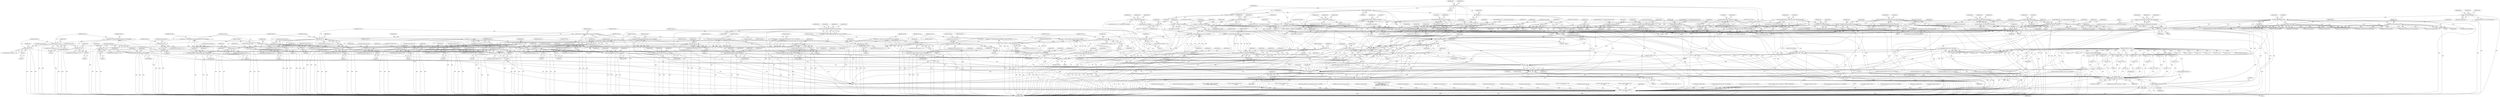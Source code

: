 digraph "0_tcpdump_50a44b6b8e4f7c127440dbd4239cf571945cc1e7@integer" {
"1001625" [label="(Call,tptr = pptr + len)"];
"1001170" [label="(Call,tptr - pptr)"];
"1001123" [label="(Call,tptr++)"];
"1001111" [label="(Call,tptr += tlen)"];
"1000864" [label="(Call,tlen -= sizeof(struct in6_addr))"];
"1000834" [label="(Call,tlen < (int)sizeof(struct in6_addr))"];
"1000939" [label="(Call,tlen = 0)"];
"1000845" [label="(Call,tlen = 0)"];
"1000793" [label="(Call,tlen = 0)"];
"1000701" [label="(Call,tlen = nhlen)"];
"1000696" [label="(Call,nhlen = tptr[0])"];
"1000692" [label="(Call,ND_TCHECK(tptr[0]))"];
"1000689" [label="(Call,tptr +=3)"];
"1000751" [label="(Call,tlen = 0)"];
"1000887" [label="(Call,tlen = 0)"];
"1000984" [label="(Call,tlen = 0)"];
"1000820" [label="(Call,tlen -= (sizeof(struct in_addr)+BGP_VPN_RD_LEN))"];
"1000780" [label="(Call,tlen < (int)(sizeof(struct in_addr)+BGP_VPN_RD_LEN))"];
"1000782" [label="(Call,(int)(sizeof(struct in_addr)+BGP_VPN_RD_LEN))"];
"1001068" [label="(Call,tlen = 0)"];
"1000718" [label="(Call,tlen > 0)"];
"1000914" [label="(Call,tlen -= (sizeof(struct in6_addr)+BGP_VPN_RD_LEN))"];
"1000874" [label="(Call,tlen < (int)(sizeof(struct in6_addr)+BGP_VPN_RD_LEN))"];
"1000876" [label="(Call,(int)(sizeof(struct in6_addr)+BGP_VPN_RD_LEN))"];
"1000958" [label="(Call,tlen -= (sizeof(struct in_addr)))"];
"1000928" [label="(Call,tlen < (int)sizeof(struct in_addr))"];
"1000770" [label="(Call,tlen -= sizeof(struct in_addr))"];
"1000740" [label="(Call,tlen < (int)sizeof(struct in_addr))"];
"1000999" [label="(Call,tlen = 0)"];
"1000850" [label="(Call,ND_TCHECK2(tptr[0], sizeof(struct in6_addr)))"];
"1000756" [label="(Call,ND_TCHECK2(tptr[0], sizeof(struct in_addr)))"];
"1000826" [label="(Call,tptr += (sizeof(struct in_addr)+BGP_VPN_RD_LEN))"];
"1000798" [label="(Call,ND_TCHECK2(tptr[0], sizeof(struct in_addr)+BGP_VPN_RD_LEN))"];
"1000812" [label="(Call,bgp_vpn_rd_print(ndo, tptr))"];
"1000704" [label="(Call,tptr++)"];
"1000944" [label="(Call,ND_TCHECK2(tptr[0], sizeof(struct in_addr)))"];
"1000962" [label="(Call,tptr += (sizeof(struct in_addr)))"];
"1000955" [label="(Call,ipaddr_string(ndo, tptr))"];
"1001004" [label="(Call,ND_TCHECK2(tptr[0], tlen))"];
"1000989" [label="(Call,tlen < BGP_VPN_RD_LEN+1)"];
"1000774" [label="(Call,tptr += sizeof(struct in_addr))"];
"1000767" [label="(Call,ipaddr_string(ndo, tptr))"];
"1000868" [label="(Call,tptr += sizeof(struct in6_addr))"];
"1000861" [label="(Call,ip6addr_string(ndo, tptr))"];
"1001065" [label="(Call,tptr += tlen)"];
"1001023" [label="(Call,tlen-BGP_VPN_RD_LEN)"];
"1001015" [label="(Call,bgp_vpn_rd_print(ndo, tptr))"];
"1000892" [label="(Call,ND_TCHECK2(tptr[0], sizeof(struct in6_addr)+BGP_VPN_RD_LEN))"];
"1000981" [label="(Call,tptr += tlen)"];
"1000977" [label="(Call,isonsap_string(ndo, tptr, tlen))"];
"1000967" [label="(Call,ND_TCHECK2(tptr[0], tlen))"];
"1000920" [label="(Call,tptr += (sizeof(struct in6_addr)+BGP_VPN_RD_LEN))"];
"1000906" [label="(Call,bgp_vpn_rd_print(ndo, tptr))"];
"1001114" [label="(Call,ND_TCHECK(tptr[0]))"];
"1001153" [label="(Call,tptr += tptr[0] + 1)"];
"1001141" [label="(Call,ND_TCHECK(tptr[0]))"];
"1001636" [label="(Call,tptr += advance)"];
"1001632" [label="(Call,advance < 0)"];
"1001511" [label="(Call,advance == -1)"];
"1001502" [label="(Call,advance = decode_labeled_vpn_l2(ndo, tptr, buf, sizeof(buf)))"];
"1001504" [label="(Call,decode_labeled_vpn_l2(ndo, tptr, buf, sizeof(buf)))"];
"1001513" [label="(Call,-1)"];
"1001232" [label="(Call,advance == -1)"];
"1001222" [label="(Call,advance = decode_labeled_prefix4(ndo, tptr, len, buf, sizeof(buf)))"];
"1001224" [label="(Call,decode_labeled_prefix4(ndo, tptr, len, buf, sizeof(buf)))"];
"1001234" [label="(Call,-1)"];
"1001521" [label="(Call,advance == -2)"];
"1001523" [label="(Call,-2)"];
"1001575" [label="(Call,advance == -1)"];
"1001566" [label="(Call,advance = decode_labeled_vpn_clnp_prefix(ndo, tptr, buf, sizeof(buf)))"];
"1001568" [label="(Call,decode_labeled_vpn_clnp_prefix(ndo, tptr, buf, sizeof(buf)))"];
"1001577" [label="(Call,-1)"];
"1001249" [label="(Call,advance == -3)"];
"1001242" [label="(Call,advance == -2)"];
"1001244" [label="(Call,-2)"];
"1001251" [label="(Call,-3)"];
"1001367" [label="(Call,advance == -1)"];
"1001358" [label="(Call,advance = decode_mdt_vpn_nlri(ndo, tptr, buf, sizeof(buf)))"];
"1001360" [label="(Call,decode_mdt_vpn_nlri(ndo, tptr, buf, sizeof(buf)))"];
"1001369" [label="(Call,-1)"];
"1001622" [label="(Call,advance = 0)"];
"1001543" [label="(Call,advance == -1)"];
"1001534" [label="(Call,advance = decode_clnp_prefix(ndo, tptr, buf, sizeof(buf)))"];
"1001536" [label="(Call,decode_clnp_prefix(ndo, tptr, buf, sizeof(buf)))"];
"1001545" [label="(Call,-1)"];
"1001271" [label="(Call,advance == -1)"];
"1001262" [label="(Call,advance = decode_labeled_vpn_prefix4(ndo, tptr, buf, sizeof(buf)))"];
"1001264" [label="(Call,decode_labeled_vpn_prefix4(ndo, tptr, buf, sizeof(buf)))"];
"1001273" [label="(Call,-1)"];
"1001479" [label="(Call,advance == -1)"];
"1001470" [label="(Call,advance = decode_labeled_vpn_prefix6(ndo, tptr, buf, sizeof(buf)))"];
"1001472" [label="(Call,decode_labeled_vpn_prefix6(ndo, tptr, buf, sizeof(buf)))"];
"1001481" [label="(Call,-1)"];
"1001417" [label="(Call,advance == -3)"];
"1001410" [label="(Call,advance == -2)"];
"1001400" [label="(Call,advance == -1)"];
"1001390" [label="(Call,advance = decode_prefix6(ndo, tptr, len, buf, sizeof(buf)))"];
"1001392" [label="(Call,decode_prefix6(ndo, tptr, len, buf, sizeof(buf)))"];
"1001402" [label="(Call,-1)"];
"1001412" [label="(Call,-2)"];
"1001419" [label="(Call,-3)"];
"1001457" [label="(Call,advance == -3)"];
"1001450" [label="(Call,advance == -2)"];
"1001440" [label="(Call,advance == -1)"];
"1001430" [label="(Call,advance = decode_labeled_prefix6(ndo, tptr, len, buf, sizeof(buf)))"];
"1001432" [label="(Call,decode_labeled_prefix6(ndo, tptr, len, buf, sizeof(buf)))"];
"1001442" [label="(Call,-1)"];
"1001452" [label="(Call,-2)"];
"1001459" [label="(Call,-3)"];
"1001553" [label="(Call,advance == -2)"];
"1001555" [label="(Call,-2)"];
"1001345" [label="(Call,advance == -2)"];
"1001335" [label="(Call,advance == -1)"];
"1001326" [label="(Call,advance = decode_multicast_vpn(ndo, tptr, buf, sizeof(buf)))"];
"1001328" [label="(Call,decode_multicast_vpn(ndo, tptr, buf, sizeof(buf)))"];
"1001337" [label="(Call,-1)"];
"1001347" [label="(Call,-2)"];
"1001303" [label="(Call,advance == -1)"];
"1001294" [label="(Call,advance = decode_rt_routing_info(ndo, tptr, buf, sizeof(buf)))"];
"1001296" [label="(Call,decode_rt_routing_info(ndo, tptr, buf, sizeof(buf)))"];
"1001305" [label="(Call,-1)"];
"1001281" [label="(Call,advance == -2)"];
"1001283" [label="(Call,-2)"];
"1001585" [label="(Call,advance == -2)"];
"1001587" [label="(Call,-2)"];
"1001313" [label="(Call,advance == -2)"];
"1001315" [label="(Call,-2)"];
"1001489" [label="(Call,advance == -2)"];
"1001491" [label="(Call,-2)"];
"1001377" [label="(Call,advance == -2)"];
"1001379" [label="(Call,-2)"];
"1001192" [label="(Call,advance == -1)"];
"1001182" [label="(Call,advance = decode_prefix4(ndo, tptr, len, buf, sizeof(buf)))"];
"1001184" [label="(Call,decode_prefix4(ndo, tptr, len, buf, sizeof(buf)))"];
"1001194" [label="(Call,-1)"];
"1001209" [label="(Call,advance == -3)"];
"1001202" [label="(Call,advance == -2)"];
"1001204" [label="(Call,-2)"];
"1001211" [label="(Call,-3)"];
"1001625" [label="(Call,tptr = pptr + len)"];
"1000128" [label="(MethodParameterIn,const u_char *pptr)"];
"1001168" [label="(Call,len - (tptr - pptr))"];
"1000129" [label="(MethodParameterIn,u_int len)"];
"1001167" [label="(Call,len - (tptr - pptr) > 0)"];
"1001627" [label="(Call,pptr + len)"];
"1002893" [label="(Call,ndo->ndo_vflag > 1 && len)"];
"1002901" [label="(Call,ND_TCHECK2(*pptr,len))"];
"1002905" [label="(Call,print_unknown_data(ndo, pptr, \"\n\t    \", len))"];
"1001617" [label="(Call,print_unknown_data(ndo, tptr, \"\n\t    \", tlen))"];
"1001599" [label="(Call,ND_TCHECK2(*tptr,tlen))"];
"1001635" [label="(ControlStructure,break;)"];
"1001474" [label="(Identifier,tptr)"];
"1001503" [label="(Identifier,advance)"];
"1001488" [label="(ControlStructure,if (advance == -2))"];
"1000142" [label="(Call,tptr = pptr)"];
"1001187" [label="(Identifier,len)"];
"1002903" [label="(Identifier,pptr)"];
"1000153" [label="(Call,len != 1)"];
"1000889" [label="(Literal,0)"];
"1000692" [label="(Call,ND_TCHECK(tptr[0]))"];
"1000902" [label="(Identifier,ndo)"];
"1001167" [label="(Call,len - (tptr - pptr) > 0)"];
"1000756" [label="(Call,ND_TCHECK2(tptr[0], sizeof(struct in_addr)))"];
"1000782" [label="(Call,(int)(sizeof(struct in_addr)+BGP_VPN_RD_LEN))"];
"1001332" [label="(Call,sizeof(buf))"];
"1001380" [label="(Literal,2)"];
"1000875" [label="(Identifier,tlen)"];
"1002030" [label="(Call,decode_mdt_vpn_nlri(ndo, tptr, buf, sizeof(buf)))"];
"1001235" [label="(Literal,1)"];
"1001623" [label="(Identifier,advance)"];
"1000471" [label="(Call,len % 4)"];
"1001191" [label="(ControlStructure,if (advance == -1))"];
"1000858" [label="(Identifier,ndo)"];
"1000906" [label="(Call,bgp_vpn_rd_print(ndo, tptr))"];
"1001385" [label="(Identifier,ndo)"];
"1000846" [label="(Identifier,tlen)"];
"1001502" [label="(Call,advance = decode_labeled_vpn_l2(ndo, tptr, buf, sizeof(buf)))"];
"1000956" [label="(Identifier,ndo)"];
"1001141" [label="(Call,ND_TCHECK(tptr[0]))"];
"1001361" [label="(Identifier,ndo)"];
"1001373" [label="(Identifier,ndo)"];
"1001327" [label="(Identifier,advance)"];
"1000145" [label="(Call,tlen=len)"];
"1002870" [label="(Call,ND_TCHECK2(*pptr,len))"];
"1000794" [label="(Identifier,tlen)"];
"1000978" [label="(Identifier,ndo)"];
"1000751" [label="(Call,tlen = 0)"];
"1001271" [label="(Call,advance == -1)"];
"1001224" [label="(Call,decode_labeled_prefix4(ndo, tptr, len, buf, sizeof(buf)))"];
"1001111" [label="(Call,tptr += tlen)"];
"1001617" [label="(Call,print_unknown_data(ndo, tptr, \"\n\t    \", tlen))"];
"1001227" [label="(Identifier,len)"];
"1000719" [label="(Identifier,tlen)"];
"1000944" [label="(Call,ND_TCHECK2(tptr[0], sizeof(struct in_addr)))"];
"1000985" [label="(Identifier,tlen)"];
"1000696" [label="(Call,nhlen = tptr[0])"];
"1001517" [label="(Identifier,ndo)"];
"1001410" [label="(Call,advance == -2)"];
"1001397" [label="(Call,sizeof(buf))"];
"1001589" [label="(ControlStructure,goto trunc;)"];
"1000872" [label="(ControlStructure,break;)"];
"1002727" [label="(Call,len -= alenlen)"];
"1001629" [label="(Identifier,len)"];
"1001253" [label="(ControlStructure,break;)"];
"1000922" [label="(Call,sizeof(struct in6_addr)+BGP_VPN_RD_LEN)"];
"1000391" [label="(Call,len == 6)"];
"1000952" [label="(Identifier,ndo)"];
"1001123" [label="(Call,tptr++)"];
"1001246" [label="(ControlStructure,goto trunc;)"];
"1000826" [label="(Call,tptr += (sizeof(struct in_addr)+BGP_VPN_RD_LEN))"];
"1001296" [label="(Call,decode_rt_routing_info(ndo, tptr, buf, sizeof(buf)))"];
"1001481" [label="(Call,-1)"];
"1001574" [label="(ControlStructure,if (advance == -1))"];
"1000312" [label="(Call,len != 4)"];
"1000772" [label="(Call,sizeof(struct in_addr))"];
"1001234" [label="(Call,-1)"];
"1001627" [label="(Call,pptr + len)"];
"1001479" [label="(Call,advance == -1)"];
"1002899" [label="(Identifier,len)"];
"1001543" [label="(Call,advance == -1)"];
"1000717" [label="(ControlStructure,while (tlen > 0))"];
"1002659" [label="(Call,as_printf(ndo, astostr, sizeof(astostr), EXTRACT_32BITS(tptr)))"];
"1001068" [label="(Call,tlen = 0)"];
"1001471" [label="(Identifier,advance)"];
"1001414" [label="(ControlStructure,goto trunc;)"];
"1001060" [label="(Call,tptr+BGP_VPN_RD_LEN+3)"];
"1000725" [label="(Identifier,nnh)"];
"1001636" [label="(Call,tptr += advance)"];
"1001534" [label="(Call,advance = decode_clnp_prefix(ndo, tptr, buf, sizeof(buf)))"];
"1001171" [label="(Identifier,tptr)"];
"1001402" [label="(Call,-1)"];
"1000740" [label="(Call,tlen < (int)sizeof(struct in_addr))"];
"1001569" [label="(Identifier,ndo)"];
"1001244" [label="(Call,-2)"];
"1001399" [label="(ControlStructure,if (advance == -1))"];
"1001862" [label="(Call,decode_labeled_prefix6(ndo, tptr, len, buf, sizeof(buf)))"];
"1001266" [label="(Identifier,tptr)"];
"1000885" [label="(Identifier,ndo)"];
"1002911" [label="(Literal,1)"];
"1000896" [label="(Call,sizeof(struct in6_addr)+BGP_VPN_RD_LEN)"];
"1001169" [label="(Identifier,len)"];
"1001370" [label="(Literal,1)"];
"1001416" [label="(ControlStructure,if (advance == -3))"];
"1001443" [label="(Literal,1)"];
"1000832" [label="(ControlStructure,break;)"];
"1000698" [label="(Call,tptr[0])"];
"1002886" [label="(Call,print_unknown_data(ndo, pptr, \"\n\t    \", len))"];
"1001437" [label="(Call,sizeof(buf))"];
"1000797" [label="(Block,)"];
"1001363" [label="(Identifier,buf)"];
"1000206" [label="(Call,tptr < pptr + len)"];
"1001172" [label="(Identifier,pptr)"];
"1000989" [label="(Call,tlen < BGP_VPN_RD_LEN+1)"];
"1001349" [label="(ControlStructure,goto trunc;)"];
"1001696" [label="(Call,tptr - pptr)"];
"1001379" [label="(Call,-2)"];
"1001570" [label="(Identifier,tptr)"];
"1000937" [label="(Identifier,ndo)"];
"1001211" [label="(Call,-3)"];
"1001209" [label="(Call,advance == -3)"];
"1001115" [label="(Call,tptr[0])"];
"1000718" [label="(Call,tlen > 0)"];
"1002813" [label="(Call,len == 0)"];
"1000758" [label="(Identifier,tptr)"];
"1000780" [label="(Call,tlen < (int)(sizeof(struct in_addr)+BGP_VPN_RD_LEN))"];
"1002486" [label="(Call,ipaddr_string(ndo, tptr+4))"];
"1001480" [label="(Identifier,advance)"];
"1001394" [label="(Identifier,tptr)"];
"1000928" [label="(Call,tlen < (int)sizeof(struct in_addr))"];
"1001390" [label="(Call,advance = decode_prefix6(ndo, tptr, len, buf, sizeof(buf)))"];
"1001303" [label="(Call,advance == -1)"];
"1000892" [label="(Call,ND_TCHECK2(tptr[0], sizeof(struct in6_addr)+BGP_VPN_RD_LEN))"];
"1000701" [label="(Call,tlen = nhlen)"];
"1001561" [label="(Identifier,ndo)"];
"1000338" [label="(Call,len != 4)"];
"1000693" [label="(Call,tptr[0])"];
"1002650" [label="(Call,len < 4)"];
"1000816" [label="(Identifier,ndo)"];
"1001508" [label="(Call,sizeof(buf))"];
"1001412" [label="(Call,-2)"];
"1001902" [label="(Call,decode_labeled_vpn_prefix6(ndo, tptr, buf, sizeof(buf)))"];
"1001119" [label="(Identifier,snpa)"];
"1001750" [label="(Call,decode_labeled_prefix4(ndo, tptr, len, buf, sizeof(buf)))"];
"1000869" [label="(Identifier,tptr)"];
"1002816" [label="(Call,len % 12)"];
"1000200" [label="(Call,bgp_attr_get_as_size(ndo, atype, pptr, len))"];
"1001493" [label="(ControlStructure,goto trunc;)"];
"1001353" [label="(Identifier,ndo)"];
"1001338" [label="(Literal,1)"];
"1001461" [label="(ControlStructure,break;)"];
"1001456" [label="(ControlStructure,if (advance == -3))"];
"1001289" [label="(Identifier,ndo)"];
"1001170" [label="(Call,tptr - pptr)"];
"1000840" [label="(Block,)"];
"1001554" [label="(Identifier,advance)"];
"1002140" [label="(Call,len % 8)"];
"1001268" [label="(Call,sizeof(buf))"];
"1000874" [label="(Call,tlen < (int)(sizeof(struct in6_addr)+BGP_VPN_RD_LEN))"];
"1001381" [label="(ControlStructure,goto trunc;)"];
"1001312" [label="(ControlStructure,if (advance == -2))"];
"1001568" [label="(Call,decode_labeled_vpn_clnp_prefix(ndo, tptr, buf, sizeof(buf)))"];
"1001417" [label="(Call,advance == -3)"];
"1000755" [label="(Block,)"];
"1001029" [label="(Call,tptr+BGP_VPN_RD_LEN)"];
"1001634" [label="(Literal,0)"];
"1001168" [label="(Call,len - (tptr - pptr))"];
"1001344" [label="(ControlStructure,if (advance == -2))"];
"1000753" [label="(Literal,0)"];
"1001252" [label="(Literal,3)"];
"1001377" [label="(Call,advance == -2)"];
"1001432" [label="(Call,decode_labeled_prefix6(ndo, tptr, len, buf, sizeof(buf)))"];
"1001430" [label="(Call,advance = decode_labeled_prefix6(ndo, tptr, len, buf, sizeof(buf)))"];
"1001626" [label="(Identifier,tptr)"];
"1001300" [label="(Call,sizeof(buf))"];
"1000915" [label="(Identifier,tlen)"];
"1000799" [label="(Call,tptr[0])"];
"1001263" [label="(Identifier,advance)"];
"1000822" [label="(Call,sizeof(struct in_addr)+BGP_VPN_RD_LEN)"];
"1000836" [label="(Call,(int)sizeof(struct in6_addr))"];
"1000707" [label="(Identifier,tlen)"];
"1001632" [label="(Call,advance < 0)"];
"1000742" [label="(Call,(int)sizeof(struct in_addr))"];
"1000702" [label="(Identifier,tlen)"];
"1002894" [label="(Call,ndo->ndo_vflag > 1)"];
"1000854" [label="(Call,sizeof(struct in6_addr))"];
"1001378" [label="(Identifier,advance)"];
"1001418" [label="(Identifier,advance)"];
"1000811" [label="(Block,)"];
"1001222" [label="(Call,advance = decode_labeled_prefix4(ndo, tptr, len, buf, sizeof(buf)))"];
"1001242" [label="(Call,advance == -2)"];
"1002908" [label="(Literal,\"\n\t    \")"];
"1000791" [label="(Identifier,ndo)"];
"1001298" [label="(Identifier,tptr)"];
"1002288" [label="(Call,ipaddr_string(ndo, tptr+2))"];
"1000865" [label="(Identifier,tlen)"];
"1000813" [label="(Identifier,ndo)"];
"1000812" [label="(Call,bgp_vpn_rd_print(ndo, tptr))"];
"1001014" [label="(Block,)"];
"1001366" [label="(ControlStructure,if (advance == -1))"];
"1001188" [label="(Identifier,buf)"];
"1002715" [label="(Call,len < alenlen)"];
"1001153" [label="(Call,tptr += tptr[0] + 1)"];
"1001066" [label="(Identifier,tptr)"];
"1001546" [label="(Literal,1)"];
"1001511" [label="(Call,advance == -1)"];
"1001359" [label="(Identifier,advance)"];
"1001367" [label="(Call,advance == -1)"];
"1002701" [label="(Call,len -= 2)"];
"1000905" [label="(Block,)"];
"1002062" [label="(Call,decode_multicast_vpn(ndo, tptr, buf, sizeof(buf)))"];
"1000567" [label="(Call,ipaddr_string(ndo, tptr))"];
"1001459" [label="(Call,-3)"];
"1001452" [label="(Call,-2)"];
"1000690" [label="(Identifier,tptr)"];
"1001391" [label="(Identifier,advance)"];
"1000828" [label="(Call,sizeof(struct in_addr)+BGP_VPN_RD_LEN)"];
"1001584" [label="(ControlStructure,if (advance == -2))"];
"1001304" [label="(Identifier,advance)"];
"1001231" [label="(ControlStructure,if (advance == -1))"];
"1001201" [label="(ControlStructure,if (advance == -2))"];
"1002123" [label="(Call,tptr = pptr + len)"];
"1000975" [label="(Block,)"];
"1000990" [label="(Identifier,tlen)"];
"1001194" [label="(Call,-1)"];
"1001620" [label="(Literal,\"\n\t    \")"];
"1000760" [label="(Call,sizeof(struct in_addr))"];
"1000770" [label="(Call,tlen -= sizeof(struct in_addr))"];
"1001270" [label="(ControlStructure,if (advance == -1))"];
"1000863" [label="(Identifier,tptr)"];
"1001189" [label="(Call,sizeof(buf))"];
"1000955" [label="(Call,ipaddr_string(ndo, tptr))"];
"1000916" [label="(Call,sizeof(struct in6_addr)+BGP_VPN_RD_LEN)"];
"1000980" [label="(Identifier,tlen)"];
"1002302" [label="(Call,ipaddr_string(ndo, tptr+2))"];
"1000820" [label="(Call,tlen -= (sizeof(struct in_addr)+BGP_VPN_RD_LEN))"];
"1001249" [label="(Call,advance == -3)"];
"1002223" [label="(Call,ipaddr_string(ndo, tptr+2))"];
"1000129" [label="(MethodParameterIn,u_int len)"];
"1001630" [label="(ControlStructure,break;)"];
"1001513" [label="(Call,-1)"];
"1001403" [label="(Literal,1)"];
"1002906" [label="(Identifier,ndo)"];
"1000960" [label="(Call,sizeof(struct in_addr))"];
"1001631" [label="(ControlStructure,if (advance < 0))"];
"1001315" [label="(Call,-2)"];
"1001360" [label="(Call,decode_mdt_vpn_nlri(ndo, tptr, buf, sizeof(buf)))"];
"1001396" [label="(Identifier,buf)"];
"1000999" [label="(Call,tlen = 0)"];
"1001507" [label="(Identifier,buf)"];
"1001092" [label="(Call,print_unknown_data(ndo, tptr, \"\n\t    \", tlen))"];
"1000764" [label="(Identifier,ndo)"];
"1000984" [label="(Call,tlen = 0)"];
"1001710" [label="(Call,decode_prefix4(ndo, tptr, len, buf, sizeof(buf)))"];
"1001556" [label="(Literal,2)"];
"1001024" [label="(Identifier,tlen)"];
"1001571" [label="(Identifier,buf)"];
"1000827" [label="(Identifier,tptr)"];
"1001400" [label="(Call,advance == -1)"];
"1001473" [label="(Identifier,ndo)"];
"1001316" [label="(Literal,2)"];
"1001485" [label="(Identifier,ndo)"];
"1000771" [label="(Identifier,tlen)"];
"1001364" [label="(Call,sizeof(buf))"];
"1000994" [label="(Block,)"];
"1001262" [label="(Call,advance = decode_labeled_vpn_prefix4(ndo, tptr, buf, sizeof(buf)))"];
"1001285" [label="(ControlStructure,goto trunc;)"];
"1001454" [label="(ControlStructure,goto trunc;)"];
"1001576" [label="(Identifier,advance)"];
"1001544" [label="(Identifier,advance)"];
"1000694" [label="(Identifier,tptr)"];
"1001472" [label="(Call,decode_labeled_vpn_prefix6(ndo, tptr, buf, sizeof(buf)))"];
"1000882" [label="(Block,)"];
"1001451" [label="(Identifier,advance)"];
"1001431" [label="(Identifier,advance)"];
"1000373" [label="(Call,len != 6)"];
"1000957" [label="(Identifier,tptr)"];
"1000704" [label="(Call,tptr++)"];
"1001557" [label="(ControlStructure,goto trunc;)"];
"1001069" [label="(Identifier,tlen)"];
"1001934" [label="(Call,decode_labeled_vpn_l2(ndo, tptr, buf, sizeof(buf)))"];
"1001446" [label="(Identifier,ndo)"];
"1000977" [label="(Call,isonsap_string(ndo, tptr, tlen))"];
"1000888" [label="(Identifier,tlen)"];
"1001313" [label="(Call,advance == -2)"];
"1001522" [label="(Identifier,advance)"];
"1002865" [label="(Call,len -= 12)"];
"1001358" [label="(Call,advance = decode_mdt_vpn_nlri(ndo, tptr, buf, sizeof(buf)))"];
"1002241" [label="(Call,as_printf(ndo, astostr, sizeof(astostr),\n\t\t\t    EXTRACT_32BITS(tptr+2)))"];
"1001185" [label="(Identifier,ndo)"];
"1001294" [label="(Call,advance = decode_rt_routing_info(ndo, tptr, buf, sizeof(buf)))"];
"1001505" [label="(Identifier,ndo)"];
"1001003" [label="(Block,)"];
"1001328" [label="(Call,decode_multicast_vpn(ndo, tptr, buf, sizeof(buf)))"];
"1001330" [label="(Identifier,tptr)"];
"1002627" [label="(Call,print_unknown_data(ndo, tptr+3,\"\n\t      \", length-3))"];
"1000852" [label="(Identifier,tptr)"];
"1000190" [label="(Call,!len)"];
"1001587" [label="(Call,-2)"];
"1001314" [label="(Identifier,advance)"];
"1001475" [label="(Identifier,buf)"];
"1000981" [label="(Call,tptr += tlen)"];
"1001048" [label="(Call,EXTRACT_24BITS(tptr+BGP_VPN_RD_LEN))"];
"1000946" [label="(Identifier,tptr)"];
"1001341" [label="(Identifier,ndo)"];
"1001421" [label="(ControlStructure,break;)"];
"1001277" [label="(Identifier,ndo)"];
"1001058" [label="(Call,ip6addr_string(ndo, tptr+BGP_VPN_RD_LEN+3))"];
"1001605" [label="(Identifier,ndo)"];
"1001113" [label="(Identifier,tlen)"];
"1001183" [label="(Identifier,advance)"];
"1001280" [label="(ControlStructure,if (advance == -2))"];
"1001510" [label="(ControlStructure,if (advance == -1))"];
"1002113" [label="(Call,print_unknown_data(ndo, tptr-3, \"\n\t    \", tlen))"];
"1001368" [label="(Identifier,advance)"];
"1001376" [label="(ControlStructure,if (advance == -2))"];
"1000864" [label="(Call,tlen -= sizeof(struct in6_addr))"];
"1000986" [label="(Literal,0)"];
"1000953" [label="(Block,)"];
"1000911" [label="(Call,tptr+BGP_VPN_RD_LEN)"];
"1001538" [label="(Identifier,tptr)"];
"1000788" [label="(Block,)"];
"1001998" [label="(Call,decode_labeled_vpn_clnp_prefix(ndo, tptr, buf, sizeof(buf)))"];
"1001265" [label="(Identifier,ndo)"];
"1000814" [label="(Identifier,tptr)"];
"1001460" [label="(Literal,3)"];
"1001302" [label="(ControlStructure,if (advance == -1))"];
"1001309" [label="(Identifier,ndo)"];
"1000941" [label="(Literal,0)"];
"1001020" [label="(Call,tptr+BGP_VPN_RD_LEN)"];
"1002571" [label="(Call,tlen = len)"];
"1001491" [label="(Call,-2)"];
"1001425" [label="(Identifier,ndo)"];
"1001208" [label="(ControlStructure,if (advance == -3))"];
"1000926" [label="(ControlStructure,break;)"];
"1001411" [label="(Identifier,advance)"];
"1001395" [label="(Identifier,len)"];
"1000362" [label="(Call,len != 0)"];
"1001392" [label="(Call,decode_prefix6(ndo, tptr, len, buf, sizeof(buf)))"];
"1001181" [label="(Block,)"];
"1001441" [label="(Identifier,advance)"];
"1000939" [label="(Call,tlen = 0)"];
"1000914" [label="(Call,tlen -= (sizeof(struct in6_addr)+BGP_VPN_RD_LEN))"];
"1002900" [label="(Block,)"];
"1001347" [label="(Call,-2)"];
"1001283" [label="(Call,-2)"];
"1000705" [label="(Identifier,tptr)"];
"1001567" [label="(Identifier,advance)"];
"1002796" [label="(Call,bgp_attr_print(ndo, atype, tptr, alen))"];
"1001073" [label="(Call,ND_TCHECK2(tptr[0], tlen))"];
"1001523" [label="(Call,-2)"];
"1001492" [label="(Literal,2)"];
"1002409" [label="(Call,tlen = len)"];
"1002540" [label="(Call,ipaddr_string(ndo, tptr))"];
"1000258" [label="(Call,as_printf(ndo, astostr, sizeof(astostr),\n\t\t\t\tas_size == 2 ?\n\t\t\t\tEXTRACT_16BITS(&tptr[2 + i]) :\n\t\t\t\tEXTRACT_32BITS(&tptr[2 + i])))"];
"1000150" [label="(Block,)"];
"1001436" [label="(Identifier,buf)"];
"1001536" [label="(Call,decode_clnp_prefix(ndo, tptr, buf, sizeof(buf)))"];
"1002806" [label="(Call,len -= alen)"];
"1000967" [label="(Call,ND_TCHECK2(tptr[0], tlen))"];
"1000850" [label="(Call,ND_TCHECK2(tptr[0], sizeof(struct in6_addr)))"];
"1001065" [label="(Call,tptr += tlen)"];
"1000861" [label="(Call,ip6addr_string(ndo, tptr))"];
"1001017" [label="(Identifier,tptr)"];
"1001521" [label="(Call,advance == -2)"];
"1001435" [label="(Identifier,len)"];
"1001621" [label="(Identifier,tlen)"];
"1001305" [label="(Call,-1)"];
"1001192" [label="(Call,advance == -1)"];
"1001476" [label="(Call,sizeof(buf))"];
"1000746" [label="(Block,)"];
"1001600" [label="(Call,*tptr)"];
"1000720" [label="(Literal,0)"];
"1001016" [label="(Identifier,ndo)"];
"1000927" [label="(ControlStructure,if (tlen < (int)sizeof(struct in_addr)))"];
"1000983" [label="(Identifier,tlen)"];
"1001618" [label="(Identifier,ndo)"];
"1001018" [label="(Call,isonsap_string(ndo, tptr+BGP_VPN_RD_LEN,tlen-BGP_VPN_RD_LEN))"];
"1001638" [label="(Identifier,advance)"];
"1001542" [label="(ControlStructure,if (advance == -1))"];
"1002669" [label="(Call,len -=4)"];
"1000920" [label="(Call,tptr += (sizeof(struct in6_addr)+BGP_VPN_RD_LEN))"];
"1001005" [label="(Call,tptr[0])"];
"1001497" [label="(Identifier,ndo)"];
"1001337" [label="(Call,-1)"];
"1000971" [label="(Identifier,tlen)"];
"1000808" [label="(Identifier,ndo)"];
"1000385" [label="(Call,ND_TCHECK2(tptr[0], len))"];
"1000833" [label="(ControlStructure,if (tlen < (int)sizeof(struct in6_addr)))"];
"1000963" [label="(Identifier,tptr)"];
"1000762" [label="(Call,ND_PRINT((ndo, \"%s\",ipaddr_string(ndo, tptr))))"];
"1001114" [label="(Call,ND_TCHECK(tptr[0]))"];
"1000893" [label="(Call,tptr[0])"];
"1001482" [label="(Literal,1)"];
"1000929" [label="(Identifier,tlen)"];
"1000948" [label="(Call,sizeof(struct in_addr))"];
"1001203" [label="(Identifier,advance)"];
"1001062" [label="(Call,BGP_VPN_RD_LEN+3)"];
"1001206" [label="(ControlStructure,goto trunc;)"];
"1000891" [label="(Block,)"];
"1001015" [label="(Call,bgp_vpn_rd_print(ndo, tptr))"];
"1001264" [label="(Call,decode_labeled_vpn_prefix4(ndo, tptr, buf, sizeof(buf)))"];
"1000774" [label="(Call,tptr += sizeof(struct in_addr))"];
"1002857" [label="(Call,len > 12)"];
"1000991" [label="(Call,BGP_VPN_RD_LEN+1)"];
"1002893" [label="(Call,ndo->ndo_vflag > 1 && len)"];
"1001008" [label="(Identifier,tlen)"];
"1001433" [label="(Identifier,ndo)"];
"1000376" [label="(Call,len != 8)"];
"1001004" [label="(Call,ND_TCHECK2(tptr[0], tlen))"];
"1001006" [label="(Identifier,tptr)"];
"1002684" [label="(Call,len < 2)"];
"1000126" [label="(MethodParameterIn,netdissect_options *ndo)"];
"1000739" [label="(ControlStructure,if (tlen < (int)sizeof(struct in_addr)))"];
"1000757" [label="(Call,tptr[0])"];
"1000802" [label="(Call,sizeof(struct in_addr)+BGP_VPN_RD_LEN)"];
"1000988" [label="(ControlStructure,if (tlen < BGP_VPN_RD_LEN+1))"];
"1001097" [label="(Call,tptr += tlen)"];
"1000921" [label="(Identifier,tptr)"];
"1001001" [label="(Literal,0)"];
"1001449" [label="(ControlStructure,if (advance == -2))"];
"1001299" [label="(Identifier,buf)"];
"1002901" [label="(Call,ND_TCHECK2(*pptr,len))"];
"1000856" [label="(Call,ND_PRINT((ndo, \"%s\", ip6addr_string(ndo, tptr))))"];
"1001182" [label="(Call,advance = decode_prefix4(ndo, tptr, len, buf, sizeof(buf)))"];
"1001572" [label="(Call,sizeof(buf))"];
"1001038" [label="(Call,ipaddr_string(ndo, tptr+BGP_VPN_RD_LEN+4))"];
"1000870" [label="(Call,sizeof(struct in6_addr))"];
"1001166" [label="(ControlStructure,while (len - (tptr - pptr) > 0))"];
"1001514" [label="(Literal,1)"];
"1000966" [label="(ControlStructure,break;)"];
"1001575" [label="(Call,advance == -1)"];
"1000598" [label="(Call,ipaddr_string(ndo, tptr))"];
"1001369" [label="(Call,-1)"];
"1001345" [label="(Call,advance == -2)"];
"1000835" [label="(Identifier,tlen)"];
"1000741" [label="(Identifier,tlen)"];
"1001420" [label="(Literal,3)"];
"1001525" [label="(ControlStructure,goto trunc;)"];
"1001346" [label="(Identifier,advance)"];
"1001229" [label="(Call,sizeof(buf))"];
"1001274" [label="(Literal,1)"];
"1001470" [label="(Call,advance = decode_labeled_vpn_prefix6(ndo, tptr, buf, sizeof(buf)))"];
"1001537" [label="(Identifier,ndo)"];
"1001457" [label="(Call,advance == -3)"];
"1001406" [label="(Identifier,ndo)"];
"1000968" [label="(Call,tptr[0])"];
"1000878" [label="(Call,sizeof(struct in6_addr)+BGP_VPN_RD_LEN)"];
"1000964" [label="(Call,sizeof(struct in_addr))"];
"1001434" [label="(Identifier,tptr)"];
"1000974" [label="(Identifier,ndo)"];
"1002915" [label="(MethodReturn,RET)"];
"1001639" [label="(JumpTarget,done:)"];
"1000859" [label="(Block,)"];
"1001317" [label="(ControlStructure,goto trunc;)"];
"1000548" [label="(Call,len != 4)"];
"1000876" [label="(Call,(int)(sizeof(struct in6_addr)+BGP_VPN_RD_LEN))"];
"1000815" [label="(Call,ipaddr_string(ndo, tptr+BGP_VPN_RD_LEN))"];
"1001331" [label="(Identifier,buf)"];
"1002830" [label="(Call,len > 0)"];
"1000428" [label="(Call,ipaddr_string(ndo, tptr + 4))"];
"1000776" [label="(Call,sizeof(struct in_addr))"];
"1001126" [label="(Identifier,snpa)"];
"1000851" [label="(Call,tptr[0])"];
"1001241" [label="(ControlStructure,if (advance == -2))"];
"1000894" [label="(Identifier,tptr)"];
"1001520" [label="(ControlStructure,if (advance == -2))"];
"1001198" [label="(Identifier,ndo)"];
"1001622" [label="(Call,advance = 0)"];
"1001297" [label="(Identifier,ndo)"];
"1001593" [label="(Identifier,ndo)"];
"1001637" [label="(Identifier,tptr)"];
"1000930" [label="(Call,(int)sizeof(struct in_addr))"];
"1001284" [label="(Literal,2)"];
"1001140" [label="(Block,)"];
"1000436" [label="(Call,len != 8)"];
"1001393" [label="(Identifier,ndo)"];
"1001232" [label="(Call,advance == -1)"];
"1001682" [label="(Call,len == BGP_MP_NLRI_MINSIZE)"];
"1000934" [label="(Block,)"];
"1001540" [label="(Call,sizeof(buf))"];
"1001524" [label="(Literal,2)"];
"1001611" [label="(ControlStructure,if (ndo->ndo_vflag <= 1))"];
"1001335" [label="(Call,advance == -1)"];
"1002125" [label="(Call,pptr + len)"];
"1000862" [label="(Identifier,ndo)"];
"1002207" [label="(Call,ipaddr_string(ndo, tptr+4))"];
"1001633" [label="(Identifier,advance)"];
"1001107" [label="(Identifier,ndo)"];
"1001248" [label="(ControlStructure,if (advance == -3))"];
"1001000" [label="(Identifier,tlen)"];
"1001154" [label="(Identifier,tptr)"];
"1002892" [label="(ControlStructure,if (ndo->ndo_vflag > 1 && len))"];
"1000887" [label="(Call,tlen = 0)"];
"1001243" [label="(Identifier,advance)"];
"1001223" [label="(Identifier,advance)"];
"1001619" [label="(Identifier,tptr)"];
"1001257" [label="(Identifier,ndo)"];
"1001545" [label="(Call,-1)"];
"1001049" [label="(Call,tptr+BGP_VPN_RD_LEN)"];
"1000697" [label="(Identifier,nhlen)"];
"1000778" [label="(ControlStructure,break;)"];
"1000767" [label="(Call,ipaddr_string(ndo, tptr))"];
"1000180" [label="(Call,len % 2)"];
"1001625" [label="(Call,tptr = pptr + len)"];
"1001413" [label="(Literal,2)"];
"1001193" [label="(Identifier,advance)"];
"1001204" [label="(Call,-2)"];
"1001028" [label="(Call,EXTRACT_32BITS(tptr+BGP_VPN_RD_LEN))"];
"1002902" [label="(Call,*pptr)"];
"1000909" [label="(Call,ip6addr_string(ndo, tptr+BGP_VPN_RD_LEN))"];
"1001112" [label="(Identifier,tptr)"];
"1001011" [label="(Identifier,ndo)"];
"1000845" [label="(Call,tlen = 0)"];
"1001577" [label="(Call,-1)"];
"1000800" [label="(Identifier,tptr)"];
"1001790" [label="(Call,decode_labeled_vpn_prefix4(ndo, tptr, buf, sizeof(buf)))"];
"1001295" [label="(Identifier,advance)"];
"1000959" [label="(Identifier,tlen)"];
"1000987" [label="(ControlStructure,break;)"];
"1001581" [label="(Identifier,ndo)"];
"1001147" [label="(Identifier,ndo)"];
"1001694" [label="(Call,len - (tptr - pptr))"];
"1000331" [label="(Call,ipaddr_string(ndo, tptr))"];
"1001555" [label="(Call,-2)"];
"1000962" [label="(Call,tptr += (sizeof(struct in_addr)))"];
"1001478" [label="(ControlStructure,if (advance == -1))"];
"1001025" [label="(Identifier,BGP_VPN_RD_LEN)"];
"1000821" [label="(Identifier,tlen)"];
"1000943" [label="(Block,)"];
"1001504" [label="(Call,decode_labeled_vpn_l2(ndo, tptr, buf, sizeof(buf)))"];
"1001465" [label="(Identifier,ndo)"];
"1001578" [label="(Literal,1)"];
"1001348" [label="(Literal,2)"];
"1001306" [label="(Literal,1)"];
"1001118" [label="(Call,snpa = tptr[0])"];
"1000868" [label="(Call,tptr += sizeof(struct in6_addr))"];
"1001195" [label="(Literal,1)"];
"1001512" [label="(Identifier,advance)"];
"1001272" [label="(Identifier,advance)"];
"1000779" [label="(ControlStructure,if (tlen < (int)(sizeof(struct in_addr)+BGP_VPN_RD_LEN)))"];
"1001205" [label="(Literal,2)"];
"1000408" [label="(Call,ipaddr_string(ndo, tptr + 2))"];
"1001282" [label="(Identifier,advance)"];
"1001071" [label="(ControlStructure,break;)"];
"1001251" [label="(Call,-3)"];
"1001450" [label="(Call,advance == -2)"];
"1001553" [label="(Call,advance == -2)"];
"1001142" [label="(Call,tptr[0])"];
"1001225" [label="(Identifier,ndo)"];
"1001226" [label="(Identifier,tptr)"];
"1000945" [label="(Call,tptr[0])"];
"1001822" [label="(Call,decode_prefix6(ndo, tptr, len, buf, sizeof(buf)))"];
"1002905" [label="(Call,print_unknown_data(ndo, pptr, \"\n\t    \", len))"];
"1002520" [label="(Call,ipaddr_string(ndo, tptr))"];
"1001245" [label="(Literal,2)"];
"1001362" [label="(Identifier,tptr)"];
"1000798" [label="(Call,ND_TCHECK2(tptr[0], sizeof(struct in_addr)+BGP_VPN_RD_LEN))"];
"1000982" [label="(Identifier,tptr)"];
"1001506" [label="(Identifier,tptr)"];
"1000128" [label="(MethodParameterIn,const u_char *pptr)"];
"1001040" [label="(Call,tptr+BGP_VPN_RD_LEN+4)"];
"1000768" [label="(Identifier,ndo)"];
"1001210" [label="(Identifier,advance)"];
"1001586" [label="(Identifier,advance)"];
"1000910" [label="(Identifier,ndo)"];
"1000463" [label="(Call,ipaddr_string(ndo, tptr + 4))"];
"1001228" [label="(Identifier,buf)"];
"1001585" [label="(Call,advance == -2)"];
"1001490" [label="(Identifier,advance)"];
"1001217" [label="(Identifier,ndo)"];
"1001238" [label="(Identifier,ndo)"];
"1002382" [label="(Call,print_unknown_data(ndo, tptr, \"\n\t      \", 8))"];
"1001250" [label="(Identifier,advance)"];
"1001401" [label="(Identifier,advance)"];
"1002465" [label="(Call,ipaddr_string(ndo, tptr+4))"];
"1001439" [label="(ControlStructure,if (advance == -1))"];
"1001566" [label="(Call,advance = decode_labeled_vpn_clnp_prefix(ndo, tptr, buf, sizeof(buf)))"];
"1000682" [label="(Call,print_unknown_data(ndo, tptr, \"\n\t    \", tlen))"];
"1000775" [label="(Identifier,tptr)"];
"1001419" [label="(Call,-3)"];
"1000834" [label="(Call,tlen < (int)sizeof(struct in6_addr))"];
"1001552" [label="(ControlStructure,if (advance == -2))"];
"1001321" [label="(Identifier,ndo)"];
"1001440" [label="(Call,advance == -1)"];
"1000781" [label="(Identifier,tlen)"];
"1001233" [label="(Identifier,advance)"];
"1001174" [label="(Block,)"];
"1001155" [label="(Call,tptr[0] + 1)"];
"1000703" [label="(Identifier,nhlen)"];
"1000843" [label="(Identifier,ndo)"];
"1000972" [label="(Call,ND_PRINT((ndo, \"%s\", isonsap_string(ndo, tptr, tlen))))"];
"1001281" [label="(Call,advance == -2)"];
"1001173" [label="(Literal,0)"];
"1000873" [label="(ControlStructure,if (tlen < (int)(sizeof(struct in6_addr)+BGP_VPN_RD_LEN)))"];
"1000793" [label="(Call,tlen = 0)"];
"1001624" [label="(Literal,0)"];
"1001116" [label="(Identifier,tptr)"];
"1000691" [label="(Literal,3)"];
"1001273" [label="(Call,-1)"];
"1002556" [label="(Call,print_unknown_data(ndo, tptr, \"\n\t      \", tlen))"];
"1002907" [label="(Identifier,pptr)"];
"1000907" [label="(Identifier,ndo)"];
"1001186" [label="(Identifier,tptr)"];
"1001602" [label="(Identifier,tlen)"];
"1001549" [label="(Identifier,ndo)"];
"1001453" [label="(Literal,2)"];
"1000849" [label="(Block,)"];
"1001588" [label="(Literal,2)"];
"1001628" [label="(Identifier,pptr)"];
"1001599" [label="(Call,ND_TCHECK2(*tptr,tlen))"];
"1001067" [label="(Identifier,tlen)"];
"1001326" [label="(Call,advance = decode_multicast_vpn(ndo, tptr, buf, sizeof(buf)))"];
"1000866" [label="(Call,sizeof(struct in6_addr))"];
"1000979" [label="(Identifier,tptr)"];
"1000795" [label="(Literal,0)"];
"1000950" [label="(Call,ND_PRINT((ndo, \"%s\", ipaddr_string(ndo, tptr))))"];
"1001212" [label="(Literal,3)"];
"1000997" [label="(Identifier,ndo)"];
"1001336" [label="(Identifier,advance)"];
"1001329" [label="(Identifier,ndo)"];
"1000738" [label="(Block,)"];
"1001178" [label="(Identifier,af)"];
"1002904" [label="(Identifier,len)"];
"1002503" [label="(Call,ipaddr_string(ndo, tptr))"];
"1001539" [label="(Identifier,buf)"];
"1000752" [label="(Identifier,tlen)"];
"1000784" [label="(Call,sizeof(struct in_addr)+BGP_VPN_RD_LEN)"];
"1001070" [label="(Literal,0)"];
"1001023" [label="(Call,tlen-BGP_VPN_RD_LEN)"];
"1000769" [label="(Identifier,tptr)"];
"1000847" [label="(Literal,0)"];
"1001458" [label="(Identifier,advance)"];
"1000817" [label="(Call,tptr+BGP_VPN_RD_LEN)"];
"1000749" [label="(Identifier,ndo)"];
"1001529" [label="(Identifier,ndo)"];
"1000958" [label="(Call,tlen -= (sizeof(struct in_addr)))"];
"1001489" [label="(Call,advance == -2)"];
"1001535" [label="(Identifier,advance)"];
"1001334" [label="(ControlStructure,if (advance == -1))"];
"1002909" [label="(Identifier,len)"];
"1000573" [label="(Call,len % 4)"];
"1000940" [label="(Identifier,tlen)"];
"1000689" [label="(Call,tptr +=3)"];
"1001442" [label="(Call,-1)"];
"1001042" [label="(Call,BGP_VPN_RD_LEN+4)"];
"1001019" [label="(Identifier,ndo)"];
"1000908" [label="(Identifier,tptr)"];
"1001966" [label="(Call,decode_clnp_prefix(ndo, tptr, buf, sizeof(buf)))"];
"1001213" [label="(ControlStructure,break;)"];
"1001139" [label="(Identifier,snpa)"];
"1001184" [label="(Call,decode_prefix4(ndo, tptr, len, buf, sizeof(buf)))"];
"1001267" [label="(Identifier,buf)"];
"1001124" [label="(Identifier,tptr)"];
"1000208" [label="(Call,pptr + len)"];
"1001202" [label="(Call,advance == -2)"];
"1000765" [label="(Block,)"];
"1001409" [label="(ControlStructure,if (advance == -2))"];
"1001625" -> "1001181"  [label="AST: "];
"1001625" -> "1001627"  [label="CFG: "];
"1001626" -> "1001625"  [label="AST: "];
"1001627" -> "1001625"  [label="AST: "];
"1001630" -> "1001625"  [label="CFG: "];
"1001625" -> "1002915"  [label="DDG: "];
"1001625" -> "1002915"  [label="DDG: "];
"1001170" -> "1001625"  [label="DDG: "];
"1000128" -> "1001625"  [label="DDG: "];
"1001168" -> "1001625"  [label="DDG: "];
"1000129" -> "1001625"  [label="DDG: "];
"1001625" -> "1001636"  [label="DDG: "];
"1001170" -> "1001168"  [label="AST: "];
"1001170" -> "1001172"  [label="CFG: "];
"1001171" -> "1001170"  [label="AST: "];
"1001172" -> "1001170"  [label="AST: "];
"1001168" -> "1001170"  [label="CFG: "];
"1001170" -> "1002915"  [label="DDG: "];
"1001170" -> "1002915"  [label="DDG: "];
"1001170" -> "1001168"  [label="DDG: "];
"1001170" -> "1001168"  [label="DDG: "];
"1001123" -> "1001170"  [label="DDG: "];
"1001153" -> "1001170"  [label="DDG: "];
"1001636" -> "1001170"  [label="DDG: "];
"1001141" -> "1001170"  [label="DDG: "];
"1001114" -> "1001170"  [label="DDG: "];
"1001111" -> "1001170"  [label="DDG: "];
"1000128" -> "1001170"  [label="DDG: "];
"1001170" -> "1001617"  [label="DDG: "];
"1001170" -> "1001627"  [label="DDG: "];
"1001170" -> "1002905"  [label="DDG: "];
"1001123" -> "1000150"  [label="AST: "];
"1001123" -> "1001124"  [label="CFG: "];
"1001124" -> "1001123"  [label="AST: "];
"1001126" -> "1001123"  [label="CFG: "];
"1001111" -> "1001123"  [label="DDG: "];
"1001114" -> "1001123"  [label="DDG: "];
"1001123" -> "1001141"  [label="DDG: "];
"1001123" -> "1001153"  [label="DDG: "];
"1001123" -> "1001155"  [label="DDG: "];
"1001123" -> "1001599"  [label="DDG: "];
"1001123" -> "1001617"  [label="DDG: "];
"1001123" -> "1001636"  [label="DDG: "];
"1001111" -> "1000150"  [label="AST: "];
"1001111" -> "1001113"  [label="CFG: "];
"1001112" -> "1001111"  [label="AST: "];
"1001113" -> "1001111"  [label="AST: "];
"1001116" -> "1001111"  [label="CFG: "];
"1001111" -> "1002915"  [label="DDG: "];
"1000864" -> "1001111"  [label="DDG: "];
"1000939" -> "1001111"  [label="DDG: "];
"1000845" -> "1001111"  [label="DDG: "];
"1000793" -> "1001111"  [label="DDG: "];
"1000701" -> "1001111"  [label="DDG: "];
"1000751" -> "1001111"  [label="DDG: "];
"1000887" -> "1001111"  [label="DDG: "];
"1000984" -> "1001111"  [label="DDG: "];
"1000820" -> "1001111"  [label="DDG: "];
"1001068" -> "1001111"  [label="DDG: "];
"1000718" -> "1001111"  [label="DDG: "];
"1000914" -> "1001111"  [label="DDG: "];
"1000958" -> "1001111"  [label="DDG: "];
"1000770" -> "1001111"  [label="DDG: "];
"1000999" -> "1001111"  [label="DDG: "];
"1000850" -> "1001111"  [label="DDG: "];
"1000756" -> "1001111"  [label="DDG: "];
"1000826" -> "1001111"  [label="DDG: "];
"1000798" -> "1001111"  [label="DDG: "];
"1000704" -> "1001111"  [label="DDG: "];
"1000944" -> "1001111"  [label="DDG: "];
"1000962" -> "1001111"  [label="DDG: "];
"1001004" -> "1001111"  [label="DDG: "];
"1000774" -> "1001111"  [label="DDG: "];
"1000868" -> "1001111"  [label="DDG: "];
"1001065" -> "1001111"  [label="DDG: "];
"1000892" -> "1001111"  [label="DDG: "];
"1000981" -> "1001111"  [label="DDG: "];
"1000920" -> "1001111"  [label="DDG: "];
"1000967" -> "1001111"  [label="DDG: "];
"1000692" -> "1001111"  [label="DDG: "];
"1000689" -> "1001111"  [label="DDG: "];
"1001111" -> "1001114"  [label="DDG: "];
"1001111" -> "1001118"  [label="DDG: "];
"1001111" -> "1001141"  [label="DDG: "];
"1001111" -> "1001599"  [label="DDG: "];
"1001111" -> "1001617"  [label="DDG: "];
"1001111" -> "1001636"  [label="DDG: "];
"1000864" -> "1000849"  [label="AST: "];
"1000864" -> "1000866"  [label="CFG: "];
"1000865" -> "1000864"  [label="AST: "];
"1000866" -> "1000864"  [label="AST: "];
"1000869" -> "1000864"  [label="CFG: "];
"1000864" -> "1002915"  [label="DDG: "];
"1000864" -> "1000718"  [label="DDG: "];
"1000834" -> "1000864"  [label="DDG: "];
"1000864" -> "1001599"  [label="DDG: "];
"1000834" -> "1000833"  [label="AST: "];
"1000834" -> "1000836"  [label="CFG: "];
"1000835" -> "1000834"  [label="AST: "];
"1000836" -> "1000834"  [label="AST: "];
"1000843" -> "1000834"  [label="CFG: "];
"1000852" -> "1000834"  [label="CFG: "];
"1000834" -> "1002915"  [label="DDG: "];
"1000834" -> "1002915"  [label="DDG: "];
"1000939" -> "1000934"  [label="AST: "];
"1000939" -> "1000941"  [label="CFG: "];
"1000940" -> "1000939"  [label="AST: "];
"1000941" -> "1000939"  [label="AST: "];
"1000966" -> "1000939"  [label="CFG: "];
"1000939" -> "1002915"  [label="DDG: "];
"1000939" -> "1000718"  [label="DDG: "];
"1000939" -> "1001599"  [label="DDG: "];
"1000845" -> "1000840"  [label="AST: "];
"1000845" -> "1000847"  [label="CFG: "];
"1000846" -> "1000845"  [label="AST: "];
"1000847" -> "1000845"  [label="AST: "];
"1000872" -> "1000845"  [label="CFG: "];
"1000845" -> "1002915"  [label="DDG: "];
"1000845" -> "1000718"  [label="DDG: "];
"1000845" -> "1001599"  [label="DDG: "];
"1000793" -> "1000788"  [label="AST: "];
"1000793" -> "1000795"  [label="CFG: "];
"1000794" -> "1000793"  [label="AST: "];
"1000795" -> "1000793"  [label="AST: "];
"1000832" -> "1000793"  [label="CFG: "];
"1000793" -> "1002915"  [label="DDG: "];
"1000793" -> "1000718"  [label="DDG: "];
"1000793" -> "1001599"  [label="DDG: "];
"1000701" -> "1000150"  [label="AST: "];
"1000701" -> "1000703"  [label="CFG: "];
"1000702" -> "1000701"  [label="AST: "];
"1000703" -> "1000701"  [label="AST: "];
"1000705" -> "1000701"  [label="CFG: "];
"1000701" -> "1002915"  [label="DDG: "];
"1000696" -> "1000701"  [label="DDG: "];
"1000701" -> "1000718"  [label="DDG: "];
"1000701" -> "1001599"  [label="DDG: "];
"1000696" -> "1000150"  [label="AST: "];
"1000696" -> "1000698"  [label="CFG: "];
"1000697" -> "1000696"  [label="AST: "];
"1000698" -> "1000696"  [label="AST: "];
"1000702" -> "1000696"  [label="CFG: "];
"1000692" -> "1000696"  [label="DDG: "];
"1000689" -> "1000696"  [label="DDG: "];
"1000692" -> "1000150"  [label="AST: "];
"1000692" -> "1000693"  [label="CFG: "];
"1000693" -> "1000692"  [label="AST: "];
"1000697" -> "1000692"  [label="CFG: "];
"1000692" -> "1002915"  [label="DDG: "];
"1000689" -> "1000692"  [label="DDG: "];
"1000692" -> "1000704"  [label="DDG: "];
"1000692" -> "1001073"  [label="DDG: "];
"1000692" -> "1001114"  [label="DDG: "];
"1000689" -> "1000150"  [label="AST: "];
"1000689" -> "1000691"  [label="CFG: "];
"1000690" -> "1000689"  [label="AST: "];
"1000691" -> "1000689"  [label="AST: "];
"1000694" -> "1000689"  [label="CFG: "];
"1000689" -> "1000704"  [label="DDG: "];
"1000689" -> "1001073"  [label="DDG: "];
"1000689" -> "1001114"  [label="DDG: "];
"1000751" -> "1000746"  [label="AST: "];
"1000751" -> "1000753"  [label="CFG: "];
"1000752" -> "1000751"  [label="AST: "];
"1000753" -> "1000751"  [label="AST: "];
"1000778" -> "1000751"  [label="CFG: "];
"1000751" -> "1002915"  [label="DDG: "];
"1000751" -> "1000718"  [label="DDG: "];
"1000751" -> "1001599"  [label="DDG: "];
"1000887" -> "1000882"  [label="AST: "];
"1000887" -> "1000889"  [label="CFG: "];
"1000888" -> "1000887"  [label="AST: "];
"1000889" -> "1000887"  [label="AST: "];
"1000926" -> "1000887"  [label="CFG: "];
"1000887" -> "1002915"  [label="DDG: "];
"1000887" -> "1000718"  [label="DDG: "];
"1000887" -> "1001599"  [label="DDG: "];
"1000984" -> "1000738"  [label="AST: "];
"1000984" -> "1000986"  [label="CFG: "];
"1000985" -> "1000984"  [label="AST: "];
"1000986" -> "1000984"  [label="AST: "];
"1000987" -> "1000984"  [label="CFG: "];
"1000984" -> "1002915"  [label="DDG: "];
"1000984" -> "1000718"  [label="DDG: "];
"1000984" -> "1001599"  [label="DDG: "];
"1000820" -> "1000797"  [label="AST: "];
"1000820" -> "1000822"  [label="CFG: "];
"1000821" -> "1000820"  [label="AST: "];
"1000822" -> "1000820"  [label="AST: "];
"1000827" -> "1000820"  [label="CFG: "];
"1000820" -> "1002915"  [label="DDG: "];
"1000820" -> "1000718"  [label="DDG: "];
"1000780" -> "1000820"  [label="DDG: "];
"1000820" -> "1001599"  [label="DDG: "];
"1000780" -> "1000779"  [label="AST: "];
"1000780" -> "1000782"  [label="CFG: "];
"1000781" -> "1000780"  [label="AST: "];
"1000782" -> "1000780"  [label="AST: "];
"1000791" -> "1000780"  [label="CFG: "];
"1000800" -> "1000780"  [label="CFG: "];
"1000780" -> "1002915"  [label="DDG: "];
"1000780" -> "1002915"  [label="DDG: "];
"1000782" -> "1000780"  [label="DDG: "];
"1000782" -> "1000784"  [label="CFG: "];
"1000783" -> "1000782"  [label="AST: "];
"1000784" -> "1000782"  [label="AST: "];
"1000782" -> "1002915"  [label="DDG: "];
"1001068" -> "1001003"  [label="AST: "];
"1001068" -> "1001070"  [label="CFG: "];
"1001069" -> "1001068"  [label="AST: "];
"1001070" -> "1001068"  [label="AST: "];
"1001071" -> "1001068"  [label="CFG: "];
"1001068" -> "1002915"  [label="DDG: "];
"1001068" -> "1000718"  [label="DDG: "];
"1001068" -> "1001599"  [label="DDG: "];
"1000718" -> "1000717"  [label="AST: "];
"1000718" -> "1000720"  [label="CFG: "];
"1000719" -> "1000718"  [label="AST: "];
"1000720" -> "1000718"  [label="AST: "];
"1000725" -> "1000718"  [label="CFG: "];
"1001107" -> "1000718"  [label="CFG: "];
"1000718" -> "1002915"  [label="DDG: "];
"1000914" -> "1000718"  [label="DDG: "];
"1000958" -> "1000718"  [label="DDG: "];
"1000770" -> "1000718"  [label="DDG: "];
"1000999" -> "1000718"  [label="DDG: "];
"1000718" -> "1001073"  [label="DDG: "];
"1000718" -> "1001599"  [label="DDG: "];
"1000914" -> "1000891"  [label="AST: "];
"1000914" -> "1000916"  [label="CFG: "];
"1000915" -> "1000914"  [label="AST: "];
"1000916" -> "1000914"  [label="AST: "];
"1000921" -> "1000914"  [label="CFG: "];
"1000914" -> "1002915"  [label="DDG: "];
"1000874" -> "1000914"  [label="DDG: "];
"1000914" -> "1001599"  [label="DDG: "];
"1000874" -> "1000873"  [label="AST: "];
"1000874" -> "1000876"  [label="CFG: "];
"1000875" -> "1000874"  [label="AST: "];
"1000876" -> "1000874"  [label="AST: "];
"1000885" -> "1000874"  [label="CFG: "];
"1000894" -> "1000874"  [label="CFG: "];
"1000874" -> "1002915"  [label="DDG: "];
"1000874" -> "1002915"  [label="DDG: "];
"1000876" -> "1000874"  [label="DDG: "];
"1000876" -> "1000878"  [label="CFG: "];
"1000877" -> "1000876"  [label="AST: "];
"1000878" -> "1000876"  [label="AST: "];
"1000876" -> "1002915"  [label="DDG: "];
"1000958" -> "1000943"  [label="AST: "];
"1000958" -> "1000960"  [label="CFG: "];
"1000959" -> "1000958"  [label="AST: "];
"1000960" -> "1000958"  [label="AST: "];
"1000963" -> "1000958"  [label="CFG: "];
"1000958" -> "1002915"  [label="DDG: "];
"1000928" -> "1000958"  [label="DDG: "];
"1000958" -> "1001599"  [label="DDG: "];
"1000928" -> "1000927"  [label="AST: "];
"1000928" -> "1000930"  [label="CFG: "];
"1000929" -> "1000928"  [label="AST: "];
"1000930" -> "1000928"  [label="AST: "];
"1000937" -> "1000928"  [label="CFG: "];
"1000946" -> "1000928"  [label="CFG: "];
"1000928" -> "1002915"  [label="DDG: "];
"1000928" -> "1002915"  [label="DDG: "];
"1000770" -> "1000755"  [label="AST: "];
"1000770" -> "1000772"  [label="CFG: "];
"1000771" -> "1000770"  [label="AST: "];
"1000772" -> "1000770"  [label="AST: "];
"1000775" -> "1000770"  [label="CFG: "];
"1000770" -> "1002915"  [label="DDG: "];
"1000740" -> "1000770"  [label="DDG: "];
"1000770" -> "1001599"  [label="DDG: "];
"1000740" -> "1000739"  [label="AST: "];
"1000740" -> "1000742"  [label="CFG: "];
"1000741" -> "1000740"  [label="AST: "];
"1000742" -> "1000740"  [label="AST: "];
"1000749" -> "1000740"  [label="CFG: "];
"1000758" -> "1000740"  [label="CFG: "];
"1000740" -> "1002915"  [label="DDG: "];
"1000740" -> "1002915"  [label="DDG: "];
"1000999" -> "1000994"  [label="AST: "];
"1000999" -> "1001001"  [label="CFG: "];
"1001000" -> "1000999"  [label="AST: "];
"1001001" -> "1000999"  [label="AST: "];
"1001071" -> "1000999"  [label="CFG: "];
"1000999" -> "1002915"  [label="DDG: "];
"1000999" -> "1001599"  [label="DDG: "];
"1000850" -> "1000849"  [label="AST: "];
"1000850" -> "1000854"  [label="CFG: "];
"1000851" -> "1000850"  [label="AST: "];
"1000854" -> "1000850"  [label="AST: "];
"1000858" -> "1000850"  [label="CFG: "];
"1000850" -> "1002915"  [label="DDG: "];
"1000850" -> "1002915"  [label="DDG: "];
"1000850" -> "1000861"  [label="DDG: "];
"1000850" -> "1000868"  [label="DDG: "];
"1000850" -> "1001073"  [label="DDG: "];
"1000850" -> "1001114"  [label="DDG: "];
"1000756" -> "1000755"  [label="AST: "];
"1000756" -> "1000760"  [label="CFG: "];
"1000757" -> "1000756"  [label="AST: "];
"1000760" -> "1000756"  [label="AST: "];
"1000764" -> "1000756"  [label="CFG: "];
"1000756" -> "1002915"  [label="DDG: "];
"1000756" -> "1002915"  [label="DDG: "];
"1000756" -> "1000767"  [label="DDG: "];
"1000756" -> "1000774"  [label="DDG: "];
"1000756" -> "1001073"  [label="DDG: "];
"1000756" -> "1001114"  [label="DDG: "];
"1000826" -> "1000797"  [label="AST: "];
"1000826" -> "1000828"  [label="CFG: "];
"1000827" -> "1000826"  [label="AST: "];
"1000828" -> "1000826"  [label="AST: "];
"1000832" -> "1000826"  [label="CFG: "];
"1000826" -> "1002915"  [label="DDG: "];
"1000826" -> "1002915"  [label="DDG: "];
"1000798" -> "1000826"  [label="DDG: "];
"1000812" -> "1000826"  [label="DDG: "];
"1000826" -> "1001073"  [label="DDG: "];
"1000826" -> "1001092"  [label="DDG: "];
"1000826" -> "1001097"  [label="DDG: "];
"1000798" -> "1000797"  [label="AST: "];
"1000798" -> "1000802"  [label="CFG: "];
"1000799" -> "1000798"  [label="AST: "];
"1000802" -> "1000798"  [label="AST: "];
"1000808" -> "1000798"  [label="CFG: "];
"1000798" -> "1002915"  [label="DDG: "];
"1000798" -> "1002915"  [label="DDG: "];
"1000798" -> "1000812"  [label="DDG: "];
"1000798" -> "1000815"  [label="DDG: "];
"1000798" -> "1000817"  [label="DDG: "];
"1000798" -> "1001073"  [label="DDG: "];
"1000798" -> "1001114"  [label="DDG: "];
"1000812" -> "1000811"  [label="AST: "];
"1000812" -> "1000814"  [label="CFG: "];
"1000813" -> "1000812"  [label="AST: "];
"1000814" -> "1000812"  [label="AST: "];
"1000816" -> "1000812"  [label="CFG: "];
"1000812" -> "1002915"  [label="DDG: "];
"1000812" -> "1000815"  [label="DDG: "];
"1000812" -> "1000815"  [label="DDG: "];
"1000812" -> "1000817"  [label="DDG: "];
"1000704" -> "1000150"  [label="AST: "];
"1000704" -> "1000705"  [label="CFG: "];
"1000705" -> "1000704"  [label="AST: "];
"1000707" -> "1000704"  [label="CFG: "];
"1000704" -> "1001073"  [label="DDG: "];
"1000704" -> "1001092"  [label="DDG: "];
"1000704" -> "1001097"  [label="DDG: "];
"1000944" -> "1000943"  [label="AST: "];
"1000944" -> "1000948"  [label="CFG: "];
"1000945" -> "1000944"  [label="AST: "];
"1000948" -> "1000944"  [label="AST: "];
"1000952" -> "1000944"  [label="CFG: "];
"1000944" -> "1002915"  [label="DDG: "];
"1000944" -> "1002915"  [label="DDG: "];
"1000944" -> "1000955"  [label="DDG: "];
"1000944" -> "1000962"  [label="DDG: "];
"1000944" -> "1001073"  [label="DDG: "];
"1000944" -> "1001114"  [label="DDG: "];
"1000962" -> "1000943"  [label="AST: "];
"1000962" -> "1000964"  [label="CFG: "];
"1000963" -> "1000962"  [label="AST: "];
"1000964" -> "1000962"  [label="AST: "];
"1000966" -> "1000962"  [label="CFG: "];
"1000962" -> "1002915"  [label="DDG: "];
"1000955" -> "1000962"  [label="DDG: "];
"1000962" -> "1001073"  [label="DDG: "];
"1000962" -> "1001092"  [label="DDG: "];
"1000962" -> "1001097"  [label="DDG: "];
"1000955" -> "1000953"  [label="AST: "];
"1000955" -> "1000957"  [label="CFG: "];
"1000956" -> "1000955"  [label="AST: "];
"1000957" -> "1000955"  [label="AST: "];
"1000950" -> "1000955"  [label="CFG: "];
"1000955" -> "1002915"  [label="DDG: "];
"1000955" -> "1002915"  [label="DDG: "];
"1000955" -> "1001092"  [label="DDG: "];
"1000955" -> "1001617"  [label="DDG: "];
"1000955" -> "1002905"  [label="DDG: "];
"1001004" -> "1001003"  [label="AST: "];
"1001004" -> "1001008"  [label="CFG: "];
"1001005" -> "1001004"  [label="AST: "];
"1001008" -> "1001004"  [label="AST: "];
"1001011" -> "1001004"  [label="CFG: "];
"1001004" -> "1002915"  [label="DDG: "];
"1001004" -> "1002915"  [label="DDG: "];
"1000989" -> "1001004"  [label="DDG: "];
"1001004" -> "1001015"  [label="DDG: "];
"1001004" -> "1001018"  [label="DDG: "];
"1001004" -> "1001020"  [label="DDG: "];
"1001004" -> "1001023"  [label="DDG: "];
"1001004" -> "1001028"  [label="DDG: "];
"1001004" -> "1001029"  [label="DDG: "];
"1001004" -> "1001038"  [label="DDG: "];
"1001004" -> "1001040"  [label="DDG: "];
"1001004" -> "1001048"  [label="DDG: "];
"1001004" -> "1001049"  [label="DDG: "];
"1001004" -> "1001058"  [label="DDG: "];
"1001004" -> "1001060"  [label="DDG: "];
"1001004" -> "1001065"  [label="DDG: "];
"1001004" -> "1001073"  [label="DDG: "];
"1001004" -> "1001114"  [label="DDG: "];
"1000989" -> "1000988"  [label="AST: "];
"1000989" -> "1000991"  [label="CFG: "];
"1000990" -> "1000989"  [label="AST: "];
"1000991" -> "1000989"  [label="AST: "];
"1000997" -> "1000989"  [label="CFG: "];
"1001006" -> "1000989"  [label="CFG: "];
"1000989" -> "1002915"  [label="DDG: "];
"1000989" -> "1002915"  [label="DDG: "];
"1000774" -> "1000755"  [label="AST: "];
"1000774" -> "1000776"  [label="CFG: "];
"1000775" -> "1000774"  [label="AST: "];
"1000776" -> "1000774"  [label="AST: "];
"1000778" -> "1000774"  [label="CFG: "];
"1000774" -> "1002915"  [label="DDG: "];
"1000767" -> "1000774"  [label="DDG: "];
"1000774" -> "1001073"  [label="DDG: "];
"1000774" -> "1001092"  [label="DDG: "];
"1000774" -> "1001097"  [label="DDG: "];
"1000767" -> "1000765"  [label="AST: "];
"1000767" -> "1000769"  [label="CFG: "];
"1000768" -> "1000767"  [label="AST: "];
"1000769" -> "1000767"  [label="AST: "];
"1000762" -> "1000767"  [label="CFG: "];
"1000767" -> "1002915"  [label="DDG: "];
"1000767" -> "1002915"  [label="DDG: "];
"1000767" -> "1001092"  [label="DDG: "];
"1000767" -> "1001617"  [label="DDG: "];
"1000767" -> "1002905"  [label="DDG: "];
"1000868" -> "1000849"  [label="AST: "];
"1000868" -> "1000870"  [label="CFG: "];
"1000869" -> "1000868"  [label="AST: "];
"1000870" -> "1000868"  [label="AST: "];
"1000872" -> "1000868"  [label="CFG: "];
"1000868" -> "1002915"  [label="DDG: "];
"1000861" -> "1000868"  [label="DDG: "];
"1000868" -> "1001073"  [label="DDG: "];
"1000868" -> "1001092"  [label="DDG: "];
"1000868" -> "1001097"  [label="DDG: "];
"1000861" -> "1000859"  [label="AST: "];
"1000861" -> "1000863"  [label="CFG: "];
"1000862" -> "1000861"  [label="AST: "];
"1000863" -> "1000861"  [label="AST: "];
"1000856" -> "1000861"  [label="CFG: "];
"1000861" -> "1002915"  [label="DDG: "];
"1000861" -> "1002915"  [label="DDG: "];
"1000861" -> "1001092"  [label="DDG: "];
"1000861" -> "1001617"  [label="DDG: "];
"1000861" -> "1002905"  [label="DDG: "];
"1001065" -> "1001003"  [label="AST: "];
"1001065" -> "1001067"  [label="CFG: "];
"1001066" -> "1001065"  [label="AST: "];
"1001067" -> "1001065"  [label="AST: "];
"1001069" -> "1001065"  [label="CFG: "];
"1001065" -> "1002915"  [label="DDG: "];
"1001023" -> "1001065"  [label="DDG: "];
"1001015" -> "1001065"  [label="DDG: "];
"1001065" -> "1001073"  [label="DDG: "];
"1001065" -> "1001092"  [label="DDG: "];
"1001065" -> "1001097"  [label="DDG: "];
"1001023" -> "1001018"  [label="AST: "];
"1001023" -> "1001025"  [label="CFG: "];
"1001024" -> "1001023"  [label="AST: "];
"1001025" -> "1001023"  [label="AST: "];
"1001018" -> "1001023"  [label="CFG: "];
"1001023" -> "1001018"  [label="DDG: "];
"1001023" -> "1001018"  [label="DDG: "];
"1001023" -> "1001028"  [label="DDG: "];
"1001023" -> "1001029"  [label="DDG: "];
"1001023" -> "1001038"  [label="DDG: "];
"1001023" -> "1001040"  [label="DDG: "];
"1001023" -> "1001042"  [label="DDG: "];
"1001023" -> "1001048"  [label="DDG: "];
"1001023" -> "1001049"  [label="DDG: "];
"1001023" -> "1001058"  [label="DDG: "];
"1001023" -> "1001060"  [label="DDG: "];
"1001023" -> "1001062"  [label="DDG: "];
"1001015" -> "1001014"  [label="AST: "];
"1001015" -> "1001017"  [label="CFG: "];
"1001016" -> "1001015"  [label="AST: "];
"1001017" -> "1001015"  [label="AST: "];
"1001019" -> "1001015"  [label="CFG: "];
"1001015" -> "1002915"  [label="DDG: "];
"1001015" -> "1001018"  [label="DDG: "];
"1001015" -> "1001018"  [label="DDG: "];
"1001015" -> "1001020"  [label="DDG: "];
"1001015" -> "1001028"  [label="DDG: "];
"1001015" -> "1001029"  [label="DDG: "];
"1001015" -> "1001038"  [label="DDG: "];
"1001015" -> "1001040"  [label="DDG: "];
"1001015" -> "1001048"  [label="DDG: "];
"1001015" -> "1001049"  [label="DDG: "];
"1001015" -> "1001058"  [label="DDG: "];
"1001015" -> "1001060"  [label="DDG: "];
"1000892" -> "1000891"  [label="AST: "];
"1000892" -> "1000896"  [label="CFG: "];
"1000893" -> "1000892"  [label="AST: "];
"1000896" -> "1000892"  [label="AST: "];
"1000902" -> "1000892"  [label="CFG: "];
"1000892" -> "1002915"  [label="DDG: "];
"1000892" -> "1002915"  [label="DDG: "];
"1000892" -> "1000906"  [label="DDG: "];
"1000892" -> "1000909"  [label="DDG: "];
"1000892" -> "1000911"  [label="DDG: "];
"1000892" -> "1000920"  [label="DDG: "];
"1000892" -> "1001073"  [label="DDG: "];
"1000892" -> "1001114"  [label="DDG: "];
"1000981" -> "1000738"  [label="AST: "];
"1000981" -> "1000983"  [label="CFG: "];
"1000982" -> "1000981"  [label="AST: "];
"1000983" -> "1000981"  [label="AST: "];
"1000985" -> "1000981"  [label="CFG: "];
"1000981" -> "1002915"  [label="DDG: "];
"1000977" -> "1000981"  [label="DDG: "];
"1000977" -> "1000981"  [label="DDG: "];
"1000967" -> "1000981"  [label="DDG: "];
"1000981" -> "1001073"  [label="DDG: "];
"1000981" -> "1001092"  [label="DDG: "];
"1000981" -> "1001097"  [label="DDG: "];
"1000977" -> "1000975"  [label="AST: "];
"1000977" -> "1000980"  [label="CFG: "];
"1000978" -> "1000977"  [label="AST: "];
"1000979" -> "1000977"  [label="AST: "];
"1000980" -> "1000977"  [label="AST: "];
"1000972" -> "1000977"  [label="CFG: "];
"1000977" -> "1002915"  [label="DDG: "];
"1000977" -> "1002915"  [label="DDG: "];
"1000967" -> "1000977"  [label="DDG: "];
"1000967" -> "1000977"  [label="DDG: "];
"1000977" -> "1001092"  [label="DDG: "];
"1000977" -> "1001617"  [label="DDG: "];
"1000977" -> "1002905"  [label="DDG: "];
"1000967" -> "1000738"  [label="AST: "];
"1000967" -> "1000971"  [label="CFG: "];
"1000968" -> "1000967"  [label="AST: "];
"1000971" -> "1000967"  [label="AST: "];
"1000974" -> "1000967"  [label="CFG: "];
"1000967" -> "1002915"  [label="DDG: "];
"1000967" -> "1002915"  [label="DDG: "];
"1000967" -> "1001073"  [label="DDG: "];
"1000967" -> "1001114"  [label="DDG: "];
"1000920" -> "1000891"  [label="AST: "];
"1000920" -> "1000922"  [label="CFG: "];
"1000921" -> "1000920"  [label="AST: "];
"1000922" -> "1000920"  [label="AST: "];
"1000926" -> "1000920"  [label="CFG: "];
"1000920" -> "1002915"  [label="DDG: "];
"1000920" -> "1002915"  [label="DDG: "];
"1000906" -> "1000920"  [label="DDG: "];
"1000920" -> "1001073"  [label="DDG: "];
"1000920" -> "1001092"  [label="DDG: "];
"1000920" -> "1001097"  [label="DDG: "];
"1000906" -> "1000905"  [label="AST: "];
"1000906" -> "1000908"  [label="CFG: "];
"1000907" -> "1000906"  [label="AST: "];
"1000908" -> "1000906"  [label="AST: "];
"1000910" -> "1000906"  [label="CFG: "];
"1000906" -> "1002915"  [label="DDG: "];
"1000906" -> "1000909"  [label="DDG: "];
"1000906" -> "1000909"  [label="DDG: "];
"1000906" -> "1000911"  [label="DDG: "];
"1001114" -> "1000150"  [label="AST: "];
"1001114" -> "1001115"  [label="CFG: "];
"1001115" -> "1001114"  [label="AST: "];
"1001119" -> "1001114"  [label="CFG: "];
"1001114" -> "1002915"  [label="DDG: "];
"1001114" -> "1001118"  [label="DDG: "];
"1001114" -> "1001141"  [label="DDG: "];
"1001114" -> "1001599"  [label="DDG: "];
"1001114" -> "1001617"  [label="DDG: "];
"1001114" -> "1001636"  [label="DDG: "];
"1001153" -> "1001140"  [label="AST: "];
"1001153" -> "1001155"  [label="CFG: "];
"1001154" -> "1001153"  [label="AST: "];
"1001155" -> "1001153"  [label="AST: "];
"1001139" -> "1001153"  [label="CFG: "];
"1001153" -> "1002915"  [label="DDG: "];
"1001153" -> "1001141"  [label="DDG: "];
"1001141" -> "1001153"  [label="DDG: "];
"1001153" -> "1001155"  [label="DDG: "];
"1001153" -> "1001599"  [label="DDG: "];
"1001153" -> "1001617"  [label="DDG: "];
"1001153" -> "1001636"  [label="DDG: "];
"1001141" -> "1001140"  [label="AST: "];
"1001141" -> "1001142"  [label="CFG: "];
"1001142" -> "1001141"  [label="AST: "];
"1001147" -> "1001141"  [label="CFG: "];
"1001141" -> "1002915"  [label="DDG: "];
"1001141" -> "1001155"  [label="DDG: "];
"1001141" -> "1001599"  [label="DDG: "];
"1001141" -> "1001617"  [label="DDG: "];
"1001141" -> "1001636"  [label="DDG: "];
"1001636" -> "1001174"  [label="AST: "];
"1001636" -> "1001638"  [label="CFG: "];
"1001637" -> "1001636"  [label="AST: "];
"1001638" -> "1001636"  [label="AST: "];
"1001169" -> "1001636"  [label="CFG: "];
"1001636" -> "1002915"  [label="DDG: "];
"1001632" -> "1001636"  [label="DDG: "];
"1001328" -> "1001636"  [label="DDG: "];
"1001472" -> "1001636"  [label="DDG: "];
"1001504" -> "1001636"  [label="DDG: "];
"1001536" -> "1001636"  [label="DDG: "];
"1001224" -> "1001636"  [label="DDG: "];
"1001392" -> "1001636"  [label="DDG: "];
"1001568" -> "1001636"  [label="DDG: "];
"1001360" -> "1001636"  [label="DDG: "];
"1001184" -> "1001636"  [label="DDG: "];
"1001264" -> "1001636"  [label="DDG: "];
"1001432" -> "1001636"  [label="DDG: "];
"1001296" -> "1001636"  [label="DDG: "];
"1001632" -> "1001631"  [label="AST: "];
"1001632" -> "1001634"  [label="CFG: "];
"1001633" -> "1001632"  [label="AST: "];
"1001634" -> "1001632"  [label="AST: "];
"1001635" -> "1001632"  [label="CFG: "];
"1001637" -> "1001632"  [label="CFG: "];
"1001632" -> "1002915"  [label="DDG: "];
"1001632" -> "1002915"  [label="DDG: "];
"1001511" -> "1001632"  [label="DDG: "];
"1001232" -> "1001632"  [label="DDG: "];
"1001521" -> "1001632"  [label="DDG: "];
"1001575" -> "1001632"  [label="DDG: "];
"1001249" -> "1001632"  [label="DDG: "];
"1001367" -> "1001632"  [label="DDG: "];
"1001622" -> "1001632"  [label="DDG: "];
"1001543" -> "1001632"  [label="DDG: "];
"1001271" -> "1001632"  [label="DDG: "];
"1001479" -> "1001632"  [label="DDG: "];
"1001417" -> "1001632"  [label="DDG: "];
"1001457" -> "1001632"  [label="DDG: "];
"1001553" -> "1001632"  [label="DDG: "];
"1001345" -> "1001632"  [label="DDG: "];
"1001303" -> "1001632"  [label="DDG: "];
"1001281" -> "1001632"  [label="DDG: "];
"1001335" -> "1001632"  [label="DDG: "];
"1001585" -> "1001632"  [label="DDG: "];
"1001313" -> "1001632"  [label="DDG: "];
"1001400" -> "1001632"  [label="DDG: "];
"1001489" -> "1001632"  [label="DDG: "];
"1001377" -> "1001632"  [label="DDG: "];
"1001192" -> "1001632"  [label="DDG: "];
"1001209" -> "1001632"  [label="DDG: "];
"1001440" -> "1001632"  [label="DDG: "];
"1001511" -> "1001510"  [label="AST: "];
"1001511" -> "1001513"  [label="CFG: "];
"1001512" -> "1001511"  [label="AST: "];
"1001513" -> "1001511"  [label="AST: "];
"1001517" -> "1001511"  [label="CFG: "];
"1001522" -> "1001511"  [label="CFG: "];
"1001511" -> "1002915"  [label="DDG: "];
"1001511" -> "1002915"  [label="DDG: "];
"1001511" -> "1002915"  [label="DDG: "];
"1001502" -> "1001511"  [label="DDG: "];
"1001513" -> "1001511"  [label="DDG: "];
"1001511" -> "1001521"  [label="DDG: "];
"1001502" -> "1001181"  [label="AST: "];
"1001502" -> "1001504"  [label="CFG: "];
"1001503" -> "1001502"  [label="AST: "];
"1001504" -> "1001502"  [label="AST: "];
"1001512" -> "1001502"  [label="CFG: "];
"1001502" -> "1002915"  [label="DDG: "];
"1001504" -> "1001502"  [label="DDG: "];
"1001504" -> "1001502"  [label="DDG: "];
"1001504" -> "1001502"  [label="DDG: "];
"1001504" -> "1001508"  [label="CFG: "];
"1001505" -> "1001504"  [label="AST: "];
"1001506" -> "1001504"  [label="AST: "];
"1001507" -> "1001504"  [label="AST: "];
"1001508" -> "1001504"  [label="AST: "];
"1001504" -> "1002915"  [label="DDG: "];
"1001504" -> "1002915"  [label="DDG: "];
"1001504" -> "1002915"  [label="DDG: "];
"1001504" -> "1001617"  [label="DDG: "];
"1001504" -> "1002905"  [label="DDG: "];
"1001513" -> "1001514"  [label="CFG: "];
"1001514" -> "1001513"  [label="AST: "];
"1001232" -> "1001231"  [label="AST: "];
"1001232" -> "1001234"  [label="CFG: "];
"1001233" -> "1001232"  [label="AST: "];
"1001234" -> "1001232"  [label="AST: "];
"1001238" -> "1001232"  [label="CFG: "];
"1001243" -> "1001232"  [label="CFG: "];
"1001232" -> "1002915"  [label="DDG: "];
"1001232" -> "1002915"  [label="DDG: "];
"1001232" -> "1002915"  [label="DDG: "];
"1001222" -> "1001232"  [label="DDG: "];
"1001234" -> "1001232"  [label="DDG: "];
"1001232" -> "1001242"  [label="DDG: "];
"1001222" -> "1001181"  [label="AST: "];
"1001222" -> "1001224"  [label="CFG: "];
"1001223" -> "1001222"  [label="AST: "];
"1001224" -> "1001222"  [label="AST: "];
"1001233" -> "1001222"  [label="CFG: "];
"1001222" -> "1002915"  [label="DDG: "];
"1001224" -> "1001222"  [label="DDG: "];
"1001224" -> "1001222"  [label="DDG: "];
"1001224" -> "1001222"  [label="DDG: "];
"1001224" -> "1001222"  [label="DDG: "];
"1001224" -> "1001229"  [label="CFG: "];
"1001225" -> "1001224"  [label="AST: "];
"1001226" -> "1001224"  [label="AST: "];
"1001227" -> "1001224"  [label="AST: "];
"1001228" -> "1001224"  [label="AST: "];
"1001229" -> "1001224"  [label="AST: "];
"1001224" -> "1002915"  [label="DDG: "];
"1001224" -> "1002915"  [label="DDG: "];
"1001224" -> "1002915"  [label="DDG: "];
"1001224" -> "1002915"  [label="DDG: "];
"1001224" -> "1001168"  [label="DDG: "];
"1001224" -> "1001617"  [label="DDG: "];
"1001224" -> "1002893"  [label="DDG: "];
"1001224" -> "1002905"  [label="DDG: "];
"1001234" -> "1001235"  [label="CFG: "];
"1001235" -> "1001234"  [label="AST: "];
"1001521" -> "1001520"  [label="AST: "];
"1001521" -> "1001523"  [label="CFG: "];
"1001522" -> "1001521"  [label="AST: "];
"1001523" -> "1001521"  [label="AST: "];
"1001525" -> "1001521"  [label="CFG: "];
"1001529" -> "1001521"  [label="CFG: "];
"1001521" -> "1002915"  [label="DDG: "];
"1001521" -> "1002915"  [label="DDG: "];
"1001521" -> "1002915"  [label="DDG: "];
"1001523" -> "1001521"  [label="DDG: "];
"1001523" -> "1001524"  [label="CFG: "];
"1001524" -> "1001523"  [label="AST: "];
"1001575" -> "1001574"  [label="AST: "];
"1001575" -> "1001577"  [label="CFG: "];
"1001576" -> "1001575"  [label="AST: "];
"1001577" -> "1001575"  [label="AST: "];
"1001581" -> "1001575"  [label="CFG: "];
"1001586" -> "1001575"  [label="CFG: "];
"1001575" -> "1002915"  [label="DDG: "];
"1001575" -> "1002915"  [label="DDG: "];
"1001575" -> "1002915"  [label="DDG: "];
"1001566" -> "1001575"  [label="DDG: "];
"1001577" -> "1001575"  [label="DDG: "];
"1001575" -> "1001585"  [label="DDG: "];
"1001566" -> "1001181"  [label="AST: "];
"1001566" -> "1001568"  [label="CFG: "];
"1001567" -> "1001566"  [label="AST: "];
"1001568" -> "1001566"  [label="AST: "];
"1001576" -> "1001566"  [label="CFG: "];
"1001566" -> "1002915"  [label="DDG: "];
"1001568" -> "1001566"  [label="DDG: "];
"1001568" -> "1001566"  [label="DDG: "];
"1001568" -> "1001566"  [label="DDG: "];
"1001568" -> "1001572"  [label="CFG: "];
"1001569" -> "1001568"  [label="AST: "];
"1001570" -> "1001568"  [label="AST: "];
"1001571" -> "1001568"  [label="AST: "];
"1001572" -> "1001568"  [label="AST: "];
"1001568" -> "1002915"  [label="DDG: "];
"1001568" -> "1002915"  [label="DDG: "];
"1001568" -> "1002915"  [label="DDG: "];
"1001568" -> "1001617"  [label="DDG: "];
"1001568" -> "1002905"  [label="DDG: "];
"1001577" -> "1001578"  [label="CFG: "];
"1001578" -> "1001577"  [label="AST: "];
"1001249" -> "1001248"  [label="AST: "];
"1001249" -> "1001251"  [label="CFG: "];
"1001250" -> "1001249"  [label="AST: "];
"1001251" -> "1001249"  [label="AST: "];
"1001253" -> "1001249"  [label="CFG: "];
"1001257" -> "1001249"  [label="CFG: "];
"1001249" -> "1002915"  [label="DDG: "];
"1001249" -> "1002915"  [label="DDG: "];
"1001249" -> "1002915"  [label="DDG: "];
"1001242" -> "1001249"  [label="DDG: "];
"1001251" -> "1001249"  [label="DDG: "];
"1001242" -> "1001241"  [label="AST: "];
"1001242" -> "1001244"  [label="CFG: "];
"1001243" -> "1001242"  [label="AST: "];
"1001244" -> "1001242"  [label="AST: "];
"1001246" -> "1001242"  [label="CFG: "];
"1001250" -> "1001242"  [label="CFG: "];
"1001242" -> "1002915"  [label="DDG: "];
"1001242" -> "1002915"  [label="DDG: "];
"1001242" -> "1002915"  [label="DDG: "];
"1001244" -> "1001242"  [label="DDG: "];
"1001244" -> "1001245"  [label="CFG: "];
"1001245" -> "1001244"  [label="AST: "];
"1001251" -> "1001252"  [label="CFG: "];
"1001252" -> "1001251"  [label="AST: "];
"1001367" -> "1001366"  [label="AST: "];
"1001367" -> "1001369"  [label="CFG: "];
"1001368" -> "1001367"  [label="AST: "];
"1001369" -> "1001367"  [label="AST: "];
"1001373" -> "1001367"  [label="CFG: "];
"1001378" -> "1001367"  [label="CFG: "];
"1001367" -> "1002915"  [label="DDG: "];
"1001367" -> "1002915"  [label="DDG: "];
"1001367" -> "1002915"  [label="DDG: "];
"1001358" -> "1001367"  [label="DDG: "];
"1001369" -> "1001367"  [label="DDG: "];
"1001367" -> "1001377"  [label="DDG: "];
"1001358" -> "1001181"  [label="AST: "];
"1001358" -> "1001360"  [label="CFG: "];
"1001359" -> "1001358"  [label="AST: "];
"1001360" -> "1001358"  [label="AST: "];
"1001368" -> "1001358"  [label="CFG: "];
"1001358" -> "1002915"  [label="DDG: "];
"1001360" -> "1001358"  [label="DDG: "];
"1001360" -> "1001358"  [label="DDG: "];
"1001360" -> "1001358"  [label="DDG: "];
"1001360" -> "1001364"  [label="CFG: "];
"1001361" -> "1001360"  [label="AST: "];
"1001362" -> "1001360"  [label="AST: "];
"1001363" -> "1001360"  [label="AST: "];
"1001364" -> "1001360"  [label="AST: "];
"1001360" -> "1002915"  [label="DDG: "];
"1001360" -> "1002915"  [label="DDG: "];
"1001360" -> "1002915"  [label="DDG: "];
"1001360" -> "1001617"  [label="DDG: "];
"1001360" -> "1002905"  [label="DDG: "];
"1001369" -> "1001370"  [label="CFG: "];
"1001370" -> "1001369"  [label="AST: "];
"1001622" -> "1001181"  [label="AST: "];
"1001622" -> "1001624"  [label="CFG: "];
"1001623" -> "1001622"  [label="AST: "];
"1001624" -> "1001622"  [label="AST: "];
"1001626" -> "1001622"  [label="CFG: "];
"1001622" -> "1002915"  [label="DDG: "];
"1001543" -> "1001542"  [label="AST: "];
"1001543" -> "1001545"  [label="CFG: "];
"1001544" -> "1001543"  [label="AST: "];
"1001545" -> "1001543"  [label="AST: "];
"1001549" -> "1001543"  [label="CFG: "];
"1001554" -> "1001543"  [label="CFG: "];
"1001543" -> "1002915"  [label="DDG: "];
"1001543" -> "1002915"  [label="DDG: "];
"1001543" -> "1002915"  [label="DDG: "];
"1001534" -> "1001543"  [label="DDG: "];
"1001545" -> "1001543"  [label="DDG: "];
"1001543" -> "1001553"  [label="DDG: "];
"1001534" -> "1001181"  [label="AST: "];
"1001534" -> "1001536"  [label="CFG: "];
"1001535" -> "1001534"  [label="AST: "];
"1001536" -> "1001534"  [label="AST: "];
"1001544" -> "1001534"  [label="CFG: "];
"1001534" -> "1002915"  [label="DDG: "];
"1001536" -> "1001534"  [label="DDG: "];
"1001536" -> "1001534"  [label="DDG: "];
"1001536" -> "1001534"  [label="DDG: "];
"1001536" -> "1001540"  [label="CFG: "];
"1001537" -> "1001536"  [label="AST: "];
"1001538" -> "1001536"  [label="AST: "];
"1001539" -> "1001536"  [label="AST: "];
"1001540" -> "1001536"  [label="AST: "];
"1001536" -> "1002915"  [label="DDG: "];
"1001536" -> "1002915"  [label="DDG: "];
"1001536" -> "1002915"  [label="DDG: "];
"1001536" -> "1001617"  [label="DDG: "];
"1001536" -> "1002905"  [label="DDG: "];
"1001545" -> "1001546"  [label="CFG: "];
"1001546" -> "1001545"  [label="AST: "];
"1001271" -> "1001270"  [label="AST: "];
"1001271" -> "1001273"  [label="CFG: "];
"1001272" -> "1001271"  [label="AST: "];
"1001273" -> "1001271"  [label="AST: "];
"1001277" -> "1001271"  [label="CFG: "];
"1001282" -> "1001271"  [label="CFG: "];
"1001271" -> "1002915"  [label="DDG: "];
"1001271" -> "1002915"  [label="DDG: "];
"1001271" -> "1002915"  [label="DDG: "];
"1001262" -> "1001271"  [label="DDG: "];
"1001273" -> "1001271"  [label="DDG: "];
"1001271" -> "1001281"  [label="DDG: "];
"1001262" -> "1001181"  [label="AST: "];
"1001262" -> "1001264"  [label="CFG: "];
"1001263" -> "1001262"  [label="AST: "];
"1001264" -> "1001262"  [label="AST: "];
"1001272" -> "1001262"  [label="CFG: "];
"1001262" -> "1002915"  [label="DDG: "];
"1001264" -> "1001262"  [label="DDG: "];
"1001264" -> "1001262"  [label="DDG: "];
"1001264" -> "1001262"  [label="DDG: "];
"1001264" -> "1001268"  [label="CFG: "];
"1001265" -> "1001264"  [label="AST: "];
"1001266" -> "1001264"  [label="AST: "];
"1001267" -> "1001264"  [label="AST: "];
"1001268" -> "1001264"  [label="AST: "];
"1001264" -> "1002915"  [label="DDG: "];
"1001264" -> "1002915"  [label="DDG: "];
"1001264" -> "1002915"  [label="DDG: "];
"1001264" -> "1001617"  [label="DDG: "];
"1001264" -> "1002905"  [label="DDG: "];
"1001273" -> "1001274"  [label="CFG: "];
"1001274" -> "1001273"  [label="AST: "];
"1001479" -> "1001478"  [label="AST: "];
"1001479" -> "1001481"  [label="CFG: "];
"1001480" -> "1001479"  [label="AST: "];
"1001481" -> "1001479"  [label="AST: "];
"1001485" -> "1001479"  [label="CFG: "];
"1001490" -> "1001479"  [label="CFG: "];
"1001479" -> "1002915"  [label="DDG: "];
"1001479" -> "1002915"  [label="DDG: "];
"1001479" -> "1002915"  [label="DDG: "];
"1001470" -> "1001479"  [label="DDG: "];
"1001481" -> "1001479"  [label="DDG: "];
"1001479" -> "1001489"  [label="DDG: "];
"1001470" -> "1001181"  [label="AST: "];
"1001470" -> "1001472"  [label="CFG: "];
"1001471" -> "1001470"  [label="AST: "];
"1001472" -> "1001470"  [label="AST: "];
"1001480" -> "1001470"  [label="CFG: "];
"1001470" -> "1002915"  [label="DDG: "];
"1001472" -> "1001470"  [label="DDG: "];
"1001472" -> "1001470"  [label="DDG: "];
"1001472" -> "1001470"  [label="DDG: "];
"1001472" -> "1001476"  [label="CFG: "];
"1001473" -> "1001472"  [label="AST: "];
"1001474" -> "1001472"  [label="AST: "];
"1001475" -> "1001472"  [label="AST: "];
"1001476" -> "1001472"  [label="AST: "];
"1001472" -> "1002915"  [label="DDG: "];
"1001472" -> "1002915"  [label="DDG: "];
"1001472" -> "1002915"  [label="DDG: "];
"1001472" -> "1001617"  [label="DDG: "];
"1001472" -> "1002905"  [label="DDG: "];
"1001481" -> "1001482"  [label="CFG: "];
"1001482" -> "1001481"  [label="AST: "];
"1001417" -> "1001416"  [label="AST: "];
"1001417" -> "1001419"  [label="CFG: "];
"1001418" -> "1001417"  [label="AST: "];
"1001419" -> "1001417"  [label="AST: "];
"1001421" -> "1001417"  [label="CFG: "];
"1001425" -> "1001417"  [label="CFG: "];
"1001417" -> "1002915"  [label="DDG: "];
"1001417" -> "1002915"  [label="DDG: "];
"1001417" -> "1002915"  [label="DDG: "];
"1001410" -> "1001417"  [label="DDG: "];
"1001419" -> "1001417"  [label="DDG: "];
"1001410" -> "1001409"  [label="AST: "];
"1001410" -> "1001412"  [label="CFG: "];
"1001411" -> "1001410"  [label="AST: "];
"1001412" -> "1001410"  [label="AST: "];
"1001414" -> "1001410"  [label="CFG: "];
"1001418" -> "1001410"  [label="CFG: "];
"1001410" -> "1002915"  [label="DDG: "];
"1001410" -> "1002915"  [label="DDG: "];
"1001410" -> "1002915"  [label="DDG: "];
"1001400" -> "1001410"  [label="DDG: "];
"1001412" -> "1001410"  [label="DDG: "];
"1001400" -> "1001399"  [label="AST: "];
"1001400" -> "1001402"  [label="CFG: "];
"1001401" -> "1001400"  [label="AST: "];
"1001402" -> "1001400"  [label="AST: "];
"1001406" -> "1001400"  [label="CFG: "];
"1001411" -> "1001400"  [label="CFG: "];
"1001400" -> "1002915"  [label="DDG: "];
"1001400" -> "1002915"  [label="DDG: "];
"1001400" -> "1002915"  [label="DDG: "];
"1001390" -> "1001400"  [label="DDG: "];
"1001402" -> "1001400"  [label="DDG: "];
"1001390" -> "1001181"  [label="AST: "];
"1001390" -> "1001392"  [label="CFG: "];
"1001391" -> "1001390"  [label="AST: "];
"1001392" -> "1001390"  [label="AST: "];
"1001401" -> "1001390"  [label="CFG: "];
"1001390" -> "1002915"  [label="DDG: "];
"1001392" -> "1001390"  [label="DDG: "];
"1001392" -> "1001390"  [label="DDG: "];
"1001392" -> "1001390"  [label="DDG: "];
"1001392" -> "1001390"  [label="DDG: "];
"1001392" -> "1001397"  [label="CFG: "];
"1001393" -> "1001392"  [label="AST: "];
"1001394" -> "1001392"  [label="AST: "];
"1001395" -> "1001392"  [label="AST: "];
"1001396" -> "1001392"  [label="AST: "];
"1001397" -> "1001392"  [label="AST: "];
"1001392" -> "1002915"  [label="DDG: "];
"1001392" -> "1002915"  [label="DDG: "];
"1001392" -> "1002915"  [label="DDG: "];
"1001392" -> "1002915"  [label="DDG: "];
"1001392" -> "1001168"  [label="DDG: "];
"1001392" -> "1001617"  [label="DDG: "];
"1001392" -> "1002893"  [label="DDG: "];
"1001392" -> "1002905"  [label="DDG: "];
"1001402" -> "1001403"  [label="CFG: "];
"1001403" -> "1001402"  [label="AST: "];
"1001412" -> "1001413"  [label="CFG: "];
"1001413" -> "1001412"  [label="AST: "];
"1001419" -> "1001420"  [label="CFG: "];
"1001420" -> "1001419"  [label="AST: "];
"1001457" -> "1001456"  [label="AST: "];
"1001457" -> "1001459"  [label="CFG: "];
"1001458" -> "1001457"  [label="AST: "];
"1001459" -> "1001457"  [label="AST: "];
"1001461" -> "1001457"  [label="CFG: "];
"1001465" -> "1001457"  [label="CFG: "];
"1001457" -> "1002915"  [label="DDG: "];
"1001457" -> "1002915"  [label="DDG: "];
"1001457" -> "1002915"  [label="DDG: "];
"1001450" -> "1001457"  [label="DDG: "];
"1001459" -> "1001457"  [label="DDG: "];
"1001450" -> "1001449"  [label="AST: "];
"1001450" -> "1001452"  [label="CFG: "];
"1001451" -> "1001450"  [label="AST: "];
"1001452" -> "1001450"  [label="AST: "];
"1001454" -> "1001450"  [label="CFG: "];
"1001458" -> "1001450"  [label="CFG: "];
"1001450" -> "1002915"  [label="DDG: "];
"1001450" -> "1002915"  [label="DDG: "];
"1001450" -> "1002915"  [label="DDG: "];
"1001440" -> "1001450"  [label="DDG: "];
"1001452" -> "1001450"  [label="DDG: "];
"1001440" -> "1001439"  [label="AST: "];
"1001440" -> "1001442"  [label="CFG: "];
"1001441" -> "1001440"  [label="AST: "];
"1001442" -> "1001440"  [label="AST: "];
"1001446" -> "1001440"  [label="CFG: "];
"1001451" -> "1001440"  [label="CFG: "];
"1001440" -> "1002915"  [label="DDG: "];
"1001440" -> "1002915"  [label="DDG: "];
"1001440" -> "1002915"  [label="DDG: "];
"1001430" -> "1001440"  [label="DDG: "];
"1001442" -> "1001440"  [label="DDG: "];
"1001430" -> "1001181"  [label="AST: "];
"1001430" -> "1001432"  [label="CFG: "];
"1001431" -> "1001430"  [label="AST: "];
"1001432" -> "1001430"  [label="AST: "];
"1001441" -> "1001430"  [label="CFG: "];
"1001430" -> "1002915"  [label="DDG: "];
"1001432" -> "1001430"  [label="DDG: "];
"1001432" -> "1001430"  [label="DDG: "];
"1001432" -> "1001430"  [label="DDG: "];
"1001432" -> "1001430"  [label="DDG: "];
"1001432" -> "1001437"  [label="CFG: "];
"1001433" -> "1001432"  [label="AST: "];
"1001434" -> "1001432"  [label="AST: "];
"1001435" -> "1001432"  [label="AST: "];
"1001436" -> "1001432"  [label="AST: "];
"1001437" -> "1001432"  [label="AST: "];
"1001432" -> "1002915"  [label="DDG: "];
"1001432" -> "1002915"  [label="DDG: "];
"1001432" -> "1002915"  [label="DDG: "];
"1001432" -> "1002915"  [label="DDG: "];
"1001432" -> "1001168"  [label="DDG: "];
"1001432" -> "1001617"  [label="DDG: "];
"1001432" -> "1002893"  [label="DDG: "];
"1001432" -> "1002905"  [label="DDG: "];
"1001442" -> "1001443"  [label="CFG: "];
"1001443" -> "1001442"  [label="AST: "];
"1001452" -> "1001453"  [label="CFG: "];
"1001453" -> "1001452"  [label="AST: "];
"1001459" -> "1001460"  [label="CFG: "];
"1001460" -> "1001459"  [label="AST: "];
"1001553" -> "1001552"  [label="AST: "];
"1001553" -> "1001555"  [label="CFG: "];
"1001554" -> "1001553"  [label="AST: "];
"1001555" -> "1001553"  [label="AST: "];
"1001557" -> "1001553"  [label="CFG: "];
"1001561" -> "1001553"  [label="CFG: "];
"1001553" -> "1002915"  [label="DDG: "];
"1001553" -> "1002915"  [label="DDG: "];
"1001553" -> "1002915"  [label="DDG: "];
"1001555" -> "1001553"  [label="DDG: "];
"1001555" -> "1001556"  [label="CFG: "];
"1001556" -> "1001555"  [label="AST: "];
"1001345" -> "1001344"  [label="AST: "];
"1001345" -> "1001347"  [label="CFG: "];
"1001346" -> "1001345"  [label="AST: "];
"1001347" -> "1001345"  [label="AST: "];
"1001349" -> "1001345"  [label="CFG: "];
"1001353" -> "1001345"  [label="CFG: "];
"1001345" -> "1002915"  [label="DDG: "];
"1001345" -> "1002915"  [label="DDG: "];
"1001345" -> "1002915"  [label="DDG: "];
"1001335" -> "1001345"  [label="DDG: "];
"1001347" -> "1001345"  [label="DDG: "];
"1001335" -> "1001334"  [label="AST: "];
"1001335" -> "1001337"  [label="CFG: "];
"1001336" -> "1001335"  [label="AST: "];
"1001337" -> "1001335"  [label="AST: "];
"1001341" -> "1001335"  [label="CFG: "];
"1001346" -> "1001335"  [label="CFG: "];
"1001335" -> "1002915"  [label="DDG: "];
"1001335" -> "1002915"  [label="DDG: "];
"1001335" -> "1002915"  [label="DDG: "];
"1001326" -> "1001335"  [label="DDG: "];
"1001337" -> "1001335"  [label="DDG: "];
"1001326" -> "1001181"  [label="AST: "];
"1001326" -> "1001328"  [label="CFG: "];
"1001327" -> "1001326"  [label="AST: "];
"1001328" -> "1001326"  [label="AST: "];
"1001336" -> "1001326"  [label="CFG: "];
"1001326" -> "1002915"  [label="DDG: "];
"1001328" -> "1001326"  [label="DDG: "];
"1001328" -> "1001326"  [label="DDG: "];
"1001328" -> "1001326"  [label="DDG: "];
"1001328" -> "1001332"  [label="CFG: "];
"1001329" -> "1001328"  [label="AST: "];
"1001330" -> "1001328"  [label="AST: "];
"1001331" -> "1001328"  [label="AST: "];
"1001332" -> "1001328"  [label="AST: "];
"1001328" -> "1002915"  [label="DDG: "];
"1001328" -> "1002915"  [label="DDG: "];
"1001328" -> "1002915"  [label="DDG: "];
"1001328" -> "1001617"  [label="DDG: "];
"1001328" -> "1002905"  [label="DDG: "];
"1001337" -> "1001338"  [label="CFG: "];
"1001338" -> "1001337"  [label="AST: "];
"1001347" -> "1001348"  [label="CFG: "];
"1001348" -> "1001347"  [label="AST: "];
"1001303" -> "1001302"  [label="AST: "];
"1001303" -> "1001305"  [label="CFG: "];
"1001304" -> "1001303"  [label="AST: "];
"1001305" -> "1001303"  [label="AST: "];
"1001309" -> "1001303"  [label="CFG: "];
"1001314" -> "1001303"  [label="CFG: "];
"1001303" -> "1002915"  [label="DDG: "];
"1001303" -> "1002915"  [label="DDG: "];
"1001303" -> "1002915"  [label="DDG: "];
"1001294" -> "1001303"  [label="DDG: "];
"1001305" -> "1001303"  [label="DDG: "];
"1001303" -> "1001313"  [label="DDG: "];
"1001294" -> "1001181"  [label="AST: "];
"1001294" -> "1001296"  [label="CFG: "];
"1001295" -> "1001294"  [label="AST: "];
"1001296" -> "1001294"  [label="AST: "];
"1001304" -> "1001294"  [label="CFG: "];
"1001294" -> "1002915"  [label="DDG: "];
"1001296" -> "1001294"  [label="DDG: "];
"1001296" -> "1001294"  [label="DDG: "];
"1001296" -> "1001294"  [label="DDG: "];
"1001296" -> "1001300"  [label="CFG: "];
"1001297" -> "1001296"  [label="AST: "];
"1001298" -> "1001296"  [label="AST: "];
"1001299" -> "1001296"  [label="AST: "];
"1001300" -> "1001296"  [label="AST: "];
"1001296" -> "1002915"  [label="DDG: "];
"1001296" -> "1002915"  [label="DDG: "];
"1001296" -> "1002915"  [label="DDG: "];
"1001296" -> "1001617"  [label="DDG: "];
"1001296" -> "1002905"  [label="DDG: "];
"1001305" -> "1001306"  [label="CFG: "];
"1001306" -> "1001305"  [label="AST: "];
"1001281" -> "1001280"  [label="AST: "];
"1001281" -> "1001283"  [label="CFG: "];
"1001282" -> "1001281"  [label="AST: "];
"1001283" -> "1001281"  [label="AST: "];
"1001285" -> "1001281"  [label="CFG: "];
"1001289" -> "1001281"  [label="CFG: "];
"1001281" -> "1002915"  [label="DDG: "];
"1001281" -> "1002915"  [label="DDG: "];
"1001281" -> "1002915"  [label="DDG: "];
"1001283" -> "1001281"  [label="DDG: "];
"1001283" -> "1001284"  [label="CFG: "];
"1001284" -> "1001283"  [label="AST: "];
"1001585" -> "1001584"  [label="AST: "];
"1001585" -> "1001587"  [label="CFG: "];
"1001586" -> "1001585"  [label="AST: "];
"1001587" -> "1001585"  [label="AST: "];
"1001589" -> "1001585"  [label="CFG: "];
"1001593" -> "1001585"  [label="CFG: "];
"1001585" -> "1002915"  [label="DDG: "];
"1001585" -> "1002915"  [label="DDG: "];
"1001585" -> "1002915"  [label="DDG: "];
"1001587" -> "1001585"  [label="DDG: "];
"1001587" -> "1001588"  [label="CFG: "];
"1001588" -> "1001587"  [label="AST: "];
"1001313" -> "1001312"  [label="AST: "];
"1001313" -> "1001315"  [label="CFG: "];
"1001314" -> "1001313"  [label="AST: "];
"1001315" -> "1001313"  [label="AST: "];
"1001317" -> "1001313"  [label="CFG: "];
"1001321" -> "1001313"  [label="CFG: "];
"1001313" -> "1002915"  [label="DDG: "];
"1001313" -> "1002915"  [label="DDG: "];
"1001313" -> "1002915"  [label="DDG: "];
"1001315" -> "1001313"  [label="DDG: "];
"1001315" -> "1001316"  [label="CFG: "];
"1001316" -> "1001315"  [label="AST: "];
"1001489" -> "1001488"  [label="AST: "];
"1001489" -> "1001491"  [label="CFG: "];
"1001490" -> "1001489"  [label="AST: "];
"1001491" -> "1001489"  [label="AST: "];
"1001493" -> "1001489"  [label="CFG: "];
"1001497" -> "1001489"  [label="CFG: "];
"1001489" -> "1002915"  [label="DDG: "];
"1001489" -> "1002915"  [label="DDG: "];
"1001489" -> "1002915"  [label="DDG: "];
"1001491" -> "1001489"  [label="DDG: "];
"1001491" -> "1001492"  [label="CFG: "];
"1001492" -> "1001491"  [label="AST: "];
"1001377" -> "1001376"  [label="AST: "];
"1001377" -> "1001379"  [label="CFG: "];
"1001378" -> "1001377"  [label="AST: "];
"1001379" -> "1001377"  [label="AST: "];
"1001381" -> "1001377"  [label="CFG: "];
"1001385" -> "1001377"  [label="CFG: "];
"1001377" -> "1002915"  [label="DDG: "];
"1001377" -> "1002915"  [label="DDG: "];
"1001377" -> "1002915"  [label="DDG: "];
"1001379" -> "1001377"  [label="DDG: "];
"1001379" -> "1001380"  [label="CFG: "];
"1001380" -> "1001379"  [label="AST: "];
"1001192" -> "1001191"  [label="AST: "];
"1001192" -> "1001194"  [label="CFG: "];
"1001193" -> "1001192"  [label="AST: "];
"1001194" -> "1001192"  [label="AST: "];
"1001198" -> "1001192"  [label="CFG: "];
"1001203" -> "1001192"  [label="CFG: "];
"1001192" -> "1002915"  [label="DDG: "];
"1001192" -> "1002915"  [label="DDG: "];
"1001192" -> "1002915"  [label="DDG: "];
"1001182" -> "1001192"  [label="DDG: "];
"1001194" -> "1001192"  [label="DDG: "];
"1001192" -> "1001202"  [label="DDG: "];
"1001182" -> "1001181"  [label="AST: "];
"1001182" -> "1001184"  [label="CFG: "];
"1001183" -> "1001182"  [label="AST: "];
"1001184" -> "1001182"  [label="AST: "];
"1001193" -> "1001182"  [label="CFG: "];
"1001182" -> "1002915"  [label="DDG: "];
"1001184" -> "1001182"  [label="DDG: "];
"1001184" -> "1001182"  [label="DDG: "];
"1001184" -> "1001182"  [label="DDG: "];
"1001184" -> "1001182"  [label="DDG: "];
"1001184" -> "1001189"  [label="CFG: "];
"1001185" -> "1001184"  [label="AST: "];
"1001186" -> "1001184"  [label="AST: "];
"1001187" -> "1001184"  [label="AST: "];
"1001188" -> "1001184"  [label="AST: "];
"1001189" -> "1001184"  [label="AST: "];
"1001184" -> "1002915"  [label="DDG: "];
"1001184" -> "1002915"  [label="DDG: "];
"1001184" -> "1002915"  [label="DDG: "];
"1001184" -> "1002915"  [label="DDG: "];
"1001184" -> "1001168"  [label="DDG: "];
"1001184" -> "1001617"  [label="DDG: "];
"1001184" -> "1002893"  [label="DDG: "];
"1001184" -> "1002905"  [label="DDG: "];
"1001194" -> "1001195"  [label="CFG: "];
"1001195" -> "1001194"  [label="AST: "];
"1001209" -> "1001208"  [label="AST: "];
"1001209" -> "1001211"  [label="CFG: "];
"1001210" -> "1001209"  [label="AST: "];
"1001211" -> "1001209"  [label="AST: "];
"1001213" -> "1001209"  [label="CFG: "];
"1001217" -> "1001209"  [label="CFG: "];
"1001209" -> "1002915"  [label="DDG: "];
"1001209" -> "1002915"  [label="DDG: "];
"1001209" -> "1002915"  [label="DDG: "];
"1001202" -> "1001209"  [label="DDG: "];
"1001211" -> "1001209"  [label="DDG: "];
"1001202" -> "1001201"  [label="AST: "];
"1001202" -> "1001204"  [label="CFG: "];
"1001203" -> "1001202"  [label="AST: "];
"1001204" -> "1001202"  [label="AST: "];
"1001206" -> "1001202"  [label="CFG: "];
"1001210" -> "1001202"  [label="CFG: "];
"1001202" -> "1002915"  [label="DDG: "];
"1001202" -> "1002915"  [label="DDG: "];
"1001202" -> "1002915"  [label="DDG: "];
"1001204" -> "1001202"  [label="DDG: "];
"1001204" -> "1001205"  [label="CFG: "];
"1001205" -> "1001204"  [label="AST: "];
"1001211" -> "1001212"  [label="CFG: "];
"1001212" -> "1001211"  [label="AST: "];
"1000128" -> "1000125"  [label="AST: "];
"1000128" -> "1002915"  [label="DDG: "];
"1000128" -> "1000142"  [label="DDG: "];
"1000128" -> "1000200"  [label="DDG: "];
"1000128" -> "1000206"  [label="DDG: "];
"1000128" -> "1000208"  [label="DDG: "];
"1000128" -> "1001627"  [label="DDG: "];
"1000128" -> "1001696"  [label="DDG: "];
"1000128" -> "1002123"  [label="DDG: "];
"1000128" -> "1002125"  [label="DDG: "];
"1000128" -> "1002886"  [label="DDG: "];
"1000128" -> "1002905"  [label="DDG: "];
"1001168" -> "1001167"  [label="AST: "];
"1001169" -> "1001168"  [label="AST: "];
"1001173" -> "1001168"  [label="CFG: "];
"1001168" -> "1002915"  [label="DDG: "];
"1001168" -> "1001167"  [label="DDG: "];
"1001168" -> "1001167"  [label="DDG: "];
"1000129" -> "1001168"  [label="DDG: "];
"1001168" -> "1001627"  [label="DDG: "];
"1001168" -> "1002893"  [label="DDG: "];
"1000129" -> "1000125"  [label="AST: "];
"1000129" -> "1002915"  [label="DDG: "];
"1000129" -> "1000145"  [label="DDG: "];
"1000129" -> "1000153"  [label="DDG: "];
"1000129" -> "1000180"  [label="DDG: "];
"1000129" -> "1000190"  [label="DDG: "];
"1000129" -> "1000200"  [label="DDG: "];
"1000129" -> "1000206"  [label="DDG: "];
"1000129" -> "1000208"  [label="DDG: "];
"1000129" -> "1000312"  [label="DDG: "];
"1000129" -> "1000338"  [label="DDG: "];
"1000129" -> "1000362"  [label="DDG: "];
"1000129" -> "1000373"  [label="DDG: "];
"1000129" -> "1000376"  [label="DDG: "];
"1000129" -> "1000385"  [label="DDG: "];
"1000129" -> "1000391"  [label="DDG: "];
"1000129" -> "1000436"  [label="DDG: "];
"1000129" -> "1000471"  [label="DDG: "];
"1000129" -> "1000548"  [label="DDG: "];
"1000129" -> "1000573"  [label="DDG: "];
"1000129" -> "1001627"  [label="DDG: "];
"1000129" -> "1001682"  [label="DDG: "];
"1000129" -> "1001694"  [label="DDG: "];
"1000129" -> "1002123"  [label="DDG: "];
"1000129" -> "1002125"  [label="DDG: "];
"1000129" -> "1002140"  [label="DDG: "];
"1000129" -> "1002409"  [label="DDG: "];
"1000129" -> "1002571"  [label="DDG: "];
"1000129" -> "1002650"  [label="DDG: "];
"1000129" -> "1002669"  [label="DDG: "];
"1000129" -> "1002684"  [label="DDG: "];
"1000129" -> "1002701"  [label="DDG: "];
"1000129" -> "1002715"  [label="DDG: "];
"1000129" -> "1002727"  [label="DDG: "];
"1000129" -> "1002806"  [label="DDG: "];
"1000129" -> "1002813"  [label="DDG: "];
"1000129" -> "1002816"  [label="DDG: "];
"1000129" -> "1002830"  [label="DDG: "];
"1000129" -> "1002857"  [label="DDG: "];
"1000129" -> "1002865"  [label="DDG: "];
"1000129" -> "1002870"  [label="DDG: "];
"1000129" -> "1002886"  [label="DDG: "];
"1000129" -> "1002893"  [label="DDG: "];
"1000129" -> "1002901"  [label="DDG: "];
"1000129" -> "1002905"  [label="DDG: "];
"1001167" -> "1001166"  [label="AST: "];
"1001167" -> "1001173"  [label="CFG: "];
"1001173" -> "1001167"  [label="AST: "];
"1001178" -> "1001167"  [label="CFG: "];
"1001639" -> "1001167"  [label="CFG: "];
"1001167" -> "1002915"  [label="DDG: "];
"1001167" -> "1002915"  [label="DDG: "];
"1001627" -> "1001629"  [label="CFG: "];
"1001628" -> "1001627"  [label="AST: "];
"1001629" -> "1001627"  [label="AST: "];
"1001627" -> "1002915"  [label="DDG: "];
"1002893" -> "1002892"  [label="AST: "];
"1002893" -> "1002894"  [label="CFG: "];
"1002893" -> "1002899"  [label="CFG: "];
"1002894" -> "1002893"  [label="AST: "];
"1002899" -> "1002893"  [label="AST: "];
"1002903" -> "1002893"  [label="CFG: "];
"1002911" -> "1002893"  [label="CFG: "];
"1002893" -> "1002915"  [label="DDG: "];
"1002893" -> "1002915"  [label="DDG: "];
"1002893" -> "1002915"  [label="DDG: "];
"1002894" -> "1002893"  [label="DDG: "];
"1002894" -> "1002893"  [label="DDG: "];
"1000338" -> "1002893"  [label="DDG: "];
"1001694" -> "1002893"  [label="DDG: "];
"1000180" -> "1002893"  [label="DDG: "];
"1000573" -> "1002893"  [label="DDG: "];
"1000153" -> "1002893"  [label="DDG: "];
"1001750" -> "1002893"  [label="DDG: "];
"1002806" -> "1002893"  [label="DDG: "];
"1000376" -> "1002893"  [label="DDG: "];
"1001862" -> "1002893"  [label="DDG: "];
"1002830" -> "1002893"  [label="DDG: "];
"1000436" -> "1002893"  [label="DDG: "];
"1001822" -> "1002893"  [label="DDG: "];
"1000471" -> "1002893"  [label="DDG: "];
"1000391" -> "1002893"  [label="DDG: "];
"1001710" -> "1002893"  [label="DDG: "];
"1000312" -> "1002893"  [label="DDG: "];
"1002870" -> "1002893"  [label="DDG: "];
"1002813" -> "1002893"  [label="DDG: "];
"1000190" -> "1002893"  [label="DDG: "];
"1002886" -> "1002893"  [label="DDG: "];
"1002816" -> "1002893"  [label="DDG: "];
"1002140" -> "1002893"  [label="DDG: "];
"1000373" -> "1002893"  [label="DDG: "];
"1000548" -> "1002893"  [label="DDG: "];
"1002669" -> "1002893"  [label="DDG: "];
"1000362" -> "1002893"  [label="DDG: "];
"1000200" -> "1002893"  [label="DDG: "];
"1002893" -> "1002901"  [label="DDG: "];
"1002901" -> "1002900"  [label="AST: "];
"1002901" -> "1002904"  [label="CFG: "];
"1002902" -> "1002901"  [label="AST: "];
"1002904" -> "1002901"  [label="AST: "];
"1002906" -> "1002901"  [label="CFG: "];
"1002901" -> "1002915"  [label="DDG: "];
"1002901" -> "1002915"  [label="DDG: "];
"1002870" -> "1002901"  [label="DDG: "];
"1002901" -> "1002905"  [label="DDG: "];
"1002905" -> "1002900"  [label="AST: "];
"1002905" -> "1002909"  [label="CFG: "];
"1002906" -> "1002905"  [label="AST: "];
"1002907" -> "1002905"  [label="AST: "];
"1002908" -> "1002905"  [label="AST: "];
"1002909" -> "1002905"  [label="AST: "];
"1002911" -> "1002905"  [label="CFG: "];
"1002905" -> "1002915"  [label="DDG: "];
"1002905" -> "1002915"  [label="DDG: "];
"1002905" -> "1002915"  [label="DDG: "];
"1002905" -> "1002915"  [label="DDG: "];
"1000598" -> "1002905"  [label="DDG: "];
"1000331" -> "1002905"  [label="DDG: "];
"1001018" -> "1002905"  [label="DDG: "];
"1001092" -> "1002905"  [label="DDG: "];
"1002886" -> "1002905"  [label="DDG: "];
"1002886" -> "1002905"  [label="DDG: "];
"1000258" -> "1002905"  [label="DDG: "];
"1002113" -> "1002905"  [label="DDG: "];
"1002223" -> "1002905"  [label="DDG: "];
"1000815" -> "1002905"  [label="DDG: "];
"1002540" -> "1002905"  [label="DDG: "];
"1000200" -> "1002905"  [label="DDG: "];
"1000200" -> "1002905"  [label="DDG: "];
"1001862" -> "1002905"  [label="DDG: "];
"1002486" -> "1002905"  [label="DDG: "];
"1000567" -> "1002905"  [label="DDG: "];
"1000408" -> "1002905"  [label="DDG: "];
"1002241" -> "1002905"  [label="DDG: "];
"1000682" -> "1002905"  [label="DDG: "];
"1002465" -> "1002905"  [label="DDG: "];
"1001822" -> "1002905"  [label="DDG: "];
"1001750" -> "1002905"  [label="DDG: "];
"1002627" -> "1002905"  [label="DDG: "];
"1002030" -> "1002905"  [label="DDG: "];
"1002382" -> "1002905"  [label="DDG: "];
"1002796" -> "1002905"  [label="DDG: "];
"1001934" -> "1002905"  [label="DDG: "];
"1002207" -> "1002905"  [label="DDG: "];
"1001998" -> "1002905"  [label="DDG: "];
"1002062" -> "1002905"  [label="DDG: "];
"1000909" -> "1002905"  [label="DDG: "];
"1000463" -> "1002905"  [label="DDG: "];
"1001710" -> "1002905"  [label="DDG: "];
"1001790" -> "1002905"  [label="DDG: "];
"1002288" -> "1002905"  [label="DDG: "];
"1001966" -> "1002905"  [label="DDG: "];
"1001617" -> "1002905"  [label="DDG: "];
"1001902" -> "1002905"  [label="DDG: "];
"1002302" -> "1002905"  [label="DDG: "];
"1001058" -> "1002905"  [label="DDG: "];
"1002520" -> "1002905"  [label="DDG: "];
"1000428" -> "1002905"  [label="DDG: "];
"1001038" -> "1002905"  [label="DDG: "];
"1002556" -> "1002905"  [label="DDG: "];
"1002659" -> "1002905"  [label="DDG: "];
"1002503" -> "1002905"  [label="DDG: "];
"1000126" -> "1002905"  [label="DDG: "];
"1001696" -> "1002905"  [label="DDG: "];
"1001617" -> "1001611"  [label="AST: "];
"1001617" -> "1001621"  [label="CFG: "];
"1001618" -> "1001617"  [label="AST: "];
"1001619" -> "1001617"  [label="AST: "];
"1001620" -> "1001617"  [label="AST: "];
"1001621" -> "1001617"  [label="AST: "];
"1001623" -> "1001617"  [label="CFG: "];
"1001617" -> "1002915"  [label="DDG: "];
"1001617" -> "1002915"  [label="DDG: "];
"1001617" -> "1002915"  [label="DDG: "];
"1001617" -> "1001599"  [label="DDG: "];
"1000815" -> "1001617"  [label="DDG: "];
"1001018" -> "1001617"  [label="DDG: "];
"1000909" -> "1001617"  [label="DDG: "];
"1001058" -> "1001617"  [label="DDG: "];
"1001038" -> "1001617"  [label="DDG: "];
"1000126" -> "1001617"  [label="DDG: "];
"1000142" -> "1001617"  [label="DDG: "];
"1001599" -> "1001617"  [label="DDG: "];
"1001599" -> "1001181"  [label="AST: "];
"1001599" -> "1001602"  [label="CFG: "];
"1001600" -> "1001599"  [label="AST: "];
"1001602" -> "1001599"  [label="AST: "];
"1001605" -> "1001599"  [label="CFG: "];
"1001599" -> "1002915"  [label="DDG: "];
"1001599" -> "1002915"  [label="DDG: "];
"1001599" -> "1002915"  [label="DDG: "];
"1000145" -> "1001599"  [label="DDG: "];
}
